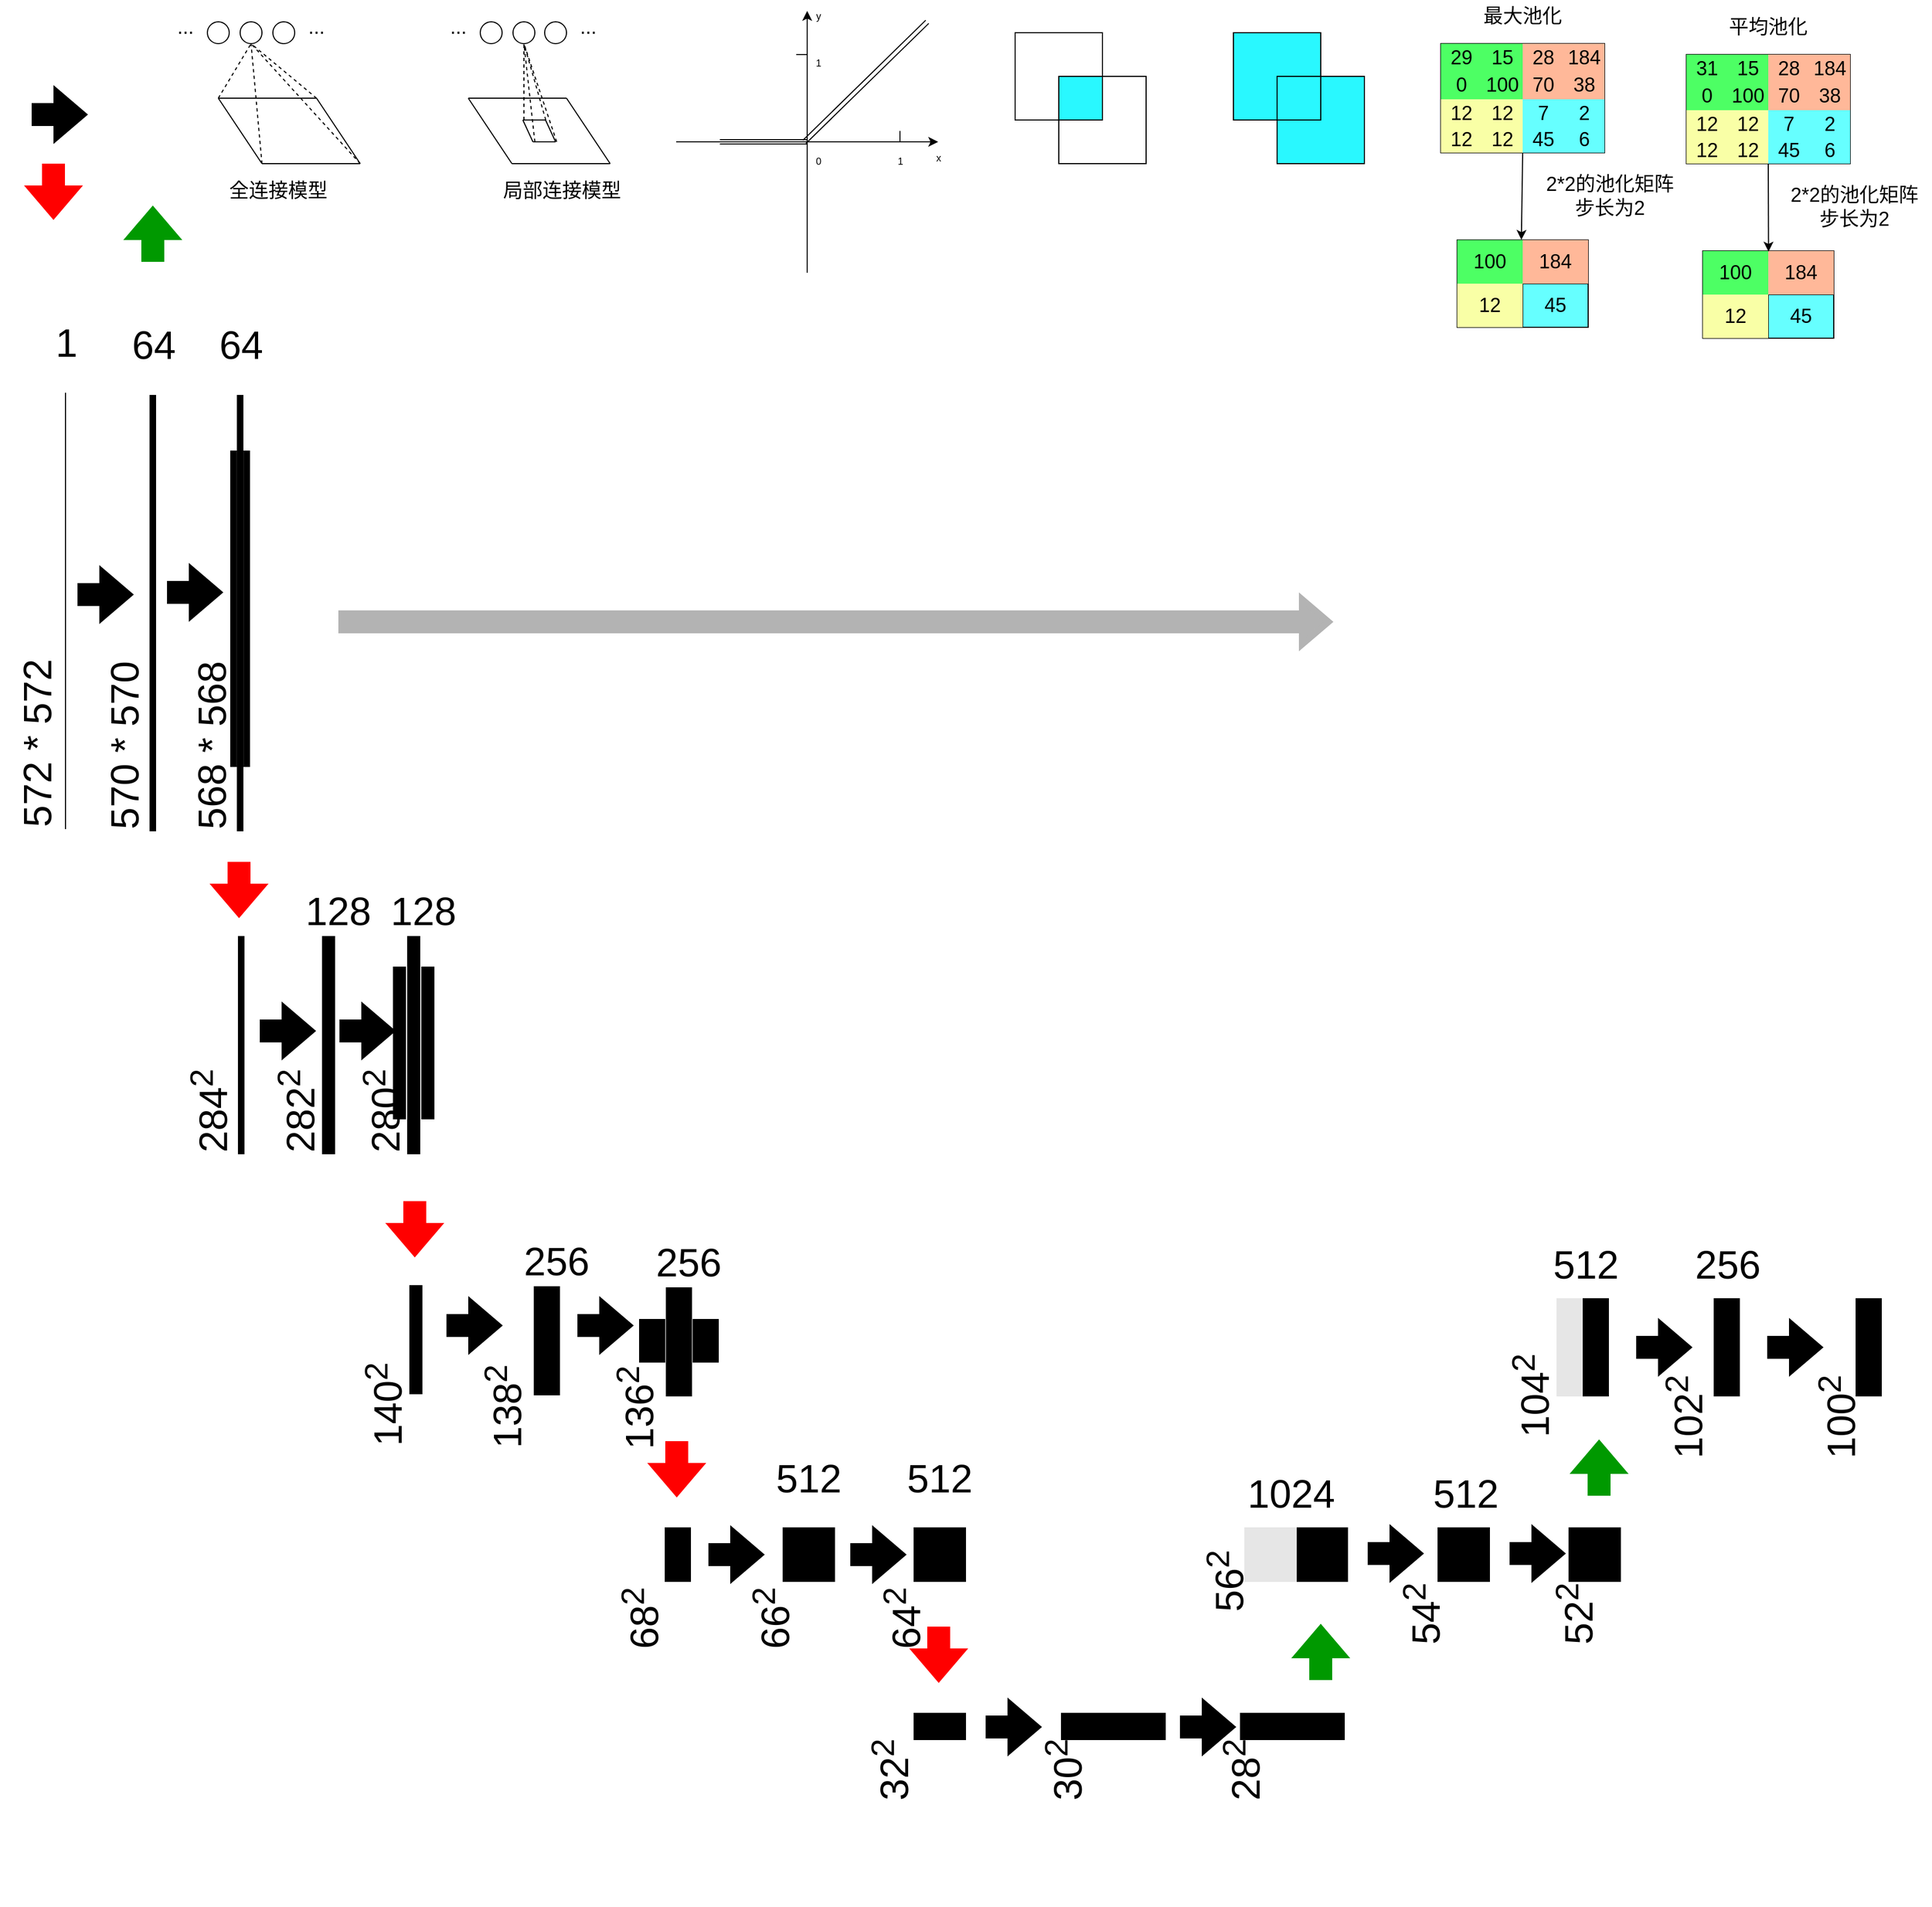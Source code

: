 <mxfile version="18.0.1" type="github">
  <diagram id="4UekxCFJb7rVKic5ynia" name="Page-1">
    <mxGraphModel dx="2629" dy="3249" grid="1" gridSize="10" guides="1" tooltips="1" connect="1" arrows="1" fold="1" page="1" pageScale="1" pageWidth="1200" pageHeight="1600" math="0" shadow="0">
      <root>
        <mxCell id="0" />
        <mxCell id="1" parent="0" />
        <mxCell id="hbkXXQBcBGL9sfutrZGQ-120" style="rounded=0;orthogonalLoop=1;jettySize=auto;html=1;exitX=0.5;exitY=1;exitDx=0;exitDy=0;entryX=0.49;entryY=-0.005;entryDx=0;entryDy=0;entryPerimeter=0;fontSize=18;" parent="1" source="hbkXXQBcBGL9sfutrZGQ-54" target="hbkXXQBcBGL9sfutrZGQ-97" edge="1">
          <mxGeometry relative="1" as="geometry" />
        </mxCell>
        <mxCell id="hbkXXQBcBGL9sfutrZGQ-54" value="" style="shape=table;html=1;whiteSpace=wrap;startSize=0;container=1;collapsible=0;childLayout=tableLayout;fontSize=18;fillColor=#FFFFFF;" parent="1" vertex="1">
          <mxGeometry x="860" y="-220" width="150" height="100" as="geometry" />
        </mxCell>
        <mxCell id="hbkXXQBcBGL9sfutrZGQ-55" value="" style="shape=tableRow;horizontal=0;startSize=0;swimlaneHead=0;swimlaneBody=0;top=0;left=0;bottom=0;right=0;collapsible=0;dropTarget=0;fillColor=none;points=[[0,0.5],[1,0.5]];portConstraint=eastwest;fontSize=18;" parent="hbkXXQBcBGL9sfutrZGQ-54" vertex="1">
          <mxGeometry width="150" height="25" as="geometry" />
        </mxCell>
        <mxCell id="hbkXXQBcBGL9sfutrZGQ-67" value="29" style="shape=partialRectangle;html=1;whiteSpace=wrap;connectable=0;fillColor=#4DFF64;top=0;left=0;bottom=0;right=0;overflow=hidden;fontSize=18;" parent="hbkXXQBcBGL9sfutrZGQ-55" vertex="1">
          <mxGeometry width="38" height="25" as="geometry">
            <mxRectangle width="38" height="25" as="alternateBounds" />
          </mxGeometry>
        </mxCell>
        <mxCell id="hbkXXQBcBGL9sfutrZGQ-56" value="15" style="shape=partialRectangle;html=1;whiteSpace=wrap;connectable=0;fillColor=#4DFF64;top=0;left=0;bottom=0;right=0;overflow=hidden;fontSize=18;" parent="hbkXXQBcBGL9sfutrZGQ-55" vertex="1">
          <mxGeometry x="38" width="37" height="25" as="geometry">
            <mxRectangle width="37" height="25" as="alternateBounds" />
          </mxGeometry>
        </mxCell>
        <mxCell id="hbkXXQBcBGL9sfutrZGQ-57" value="28" style="shape=partialRectangle;html=1;whiteSpace=wrap;connectable=0;fillColor=#FFB899;top=0;left=0;bottom=0;right=0;overflow=hidden;fontSize=18;" parent="hbkXXQBcBGL9sfutrZGQ-55" vertex="1">
          <mxGeometry x="75" width="38" height="25" as="geometry">
            <mxRectangle width="38" height="25" as="alternateBounds" />
          </mxGeometry>
        </mxCell>
        <mxCell id="hbkXXQBcBGL9sfutrZGQ-58" value="184" style="shape=partialRectangle;html=1;whiteSpace=wrap;connectable=0;fillColor=#FFB899;top=0;left=0;bottom=0;right=0;overflow=hidden;fontSize=18;" parent="hbkXXQBcBGL9sfutrZGQ-55" vertex="1">
          <mxGeometry x="113" width="37" height="25" as="geometry">
            <mxRectangle width="37" height="25" as="alternateBounds" />
          </mxGeometry>
        </mxCell>
        <mxCell id="hbkXXQBcBGL9sfutrZGQ-59" value="" style="shape=tableRow;horizontal=0;startSize=0;swimlaneHead=0;swimlaneBody=0;top=0;left=0;bottom=0;right=0;collapsible=0;dropTarget=0;fillColor=none;points=[[0,0.5],[1,0.5]];portConstraint=eastwest;fontSize=18;" parent="hbkXXQBcBGL9sfutrZGQ-54" vertex="1">
          <mxGeometry y="25" width="150" height="26" as="geometry" />
        </mxCell>
        <mxCell id="hbkXXQBcBGL9sfutrZGQ-68" value="0" style="shape=partialRectangle;html=1;whiteSpace=wrap;connectable=0;fillColor=#4DFF64;top=0;left=0;bottom=0;right=0;overflow=hidden;fontSize=18;" parent="hbkXXQBcBGL9sfutrZGQ-59" vertex="1">
          <mxGeometry width="38" height="26" as="geometry">
            <mxRectangle width="38" height="26" as="alternateBounds" />
          </mxGeometry>
        </mxCell>
        <mxCell id="hbkXXQBcBGL9sfutrZGQ-60" value="100" style="shape=partialRectangle;html=1;whiteSpace=wrap;connectable=0;fillColor=#4DFF64;top=0;left=0;bottom=0;right=0;overflow=hidden;fontSize=18;" parent="hbkXXQBcBGL9sfutrZGQ-59" vertex="1">
          <mxGeometry x="38" width="37" height="26" as="geometry">
            <mxRectangle width="37" height="26" as="alternateBounds" />
          </mxGeometry>
        </mxCell>
        <mxCell id="hbkXXQBcBGL9sfutrZGQ-61" value="70" style="shape=partialRectangle;html=1;whiteSpace=wrap;connectable=0;fillColor=#FFB899;top=0;left=0;bottom=0;right=0;overflow=hidden;fontSize=18;" parent="hbkXXQBcBGL9sfutrZGQ-59" vertex="1">
          <mxGeometry x="75" width="38" height="26" as="geometry">
            <mxRectangle width="38" height="26" as="alternateBounds" />
          </mxGeometry>
        </mxCell>
        <mxCell id="hbkXXQBcBGL9sfutrZGQ-62" value="38" style="shape=partialRectangle;html=1;whiteSpace=wrap;connectable=0;fillColor=#FFB899;top=0;left=0;bottom=0;right=0;overflow=hidden;fontSize=18;" parent="hbkXXQBcBGL9sfutrZGQ-59" vertex="1">
          <mxGeometry x="113" width="37" height="26" as="geometry">
            <mxRectangle width="37" height="26" as="alternateBounds" />
          </mxGeometry>
        </mxCell>
        <mxCell id="hbkXXQBcBGL9sfutrZGQ-63" value="" style="shape=tableRow;horizontal=0;startSize=0;swimlaneHead=0;swimlaneBody=0;top=0;left=0;bottom=0;right=0;collapsible=0;dropTarget=0;fillColor=none;points=[[0,0.5],[1,0.5]];portConstraint=eastwest;fontSize=18;" parent="hbkXXQBcBGL9sfutrZGQ-54" vertex="1">
          <mxGeometry y="51" width="150" height="24" as="geometry" />
        </mxCell>
        <mxCell id="hbkXXQBcBGL9sfutrZGQ-69" value="12" style="shape=partialRectangle;html=1;whiteSpace=wrap;connectable=0;fillColor=#F9FFA6;top=0;left=0;bottom=0;right=0;overflow=hidden;fontSize=18;" parent="hbkXXQBcBGL9sfutrZGQ-63" vertex="1">
          <mxGeometry width="38" height="24" as="geometry">
            <mxRectangle width="38" height="24" as="alternateBounds" />
          </mxGeometry>
        </mxCell>
        <mxCell id="hbkXXQBcBGL9sfutrZGQ-64" value="12" style="shape=partialRectangle;html=1;whiteSpace=wrap;connectable=0;fillColor=#F9FFA6;top=0;left=0;bottom=0;right=0;overflow=hidden;fontSize=18;" parent="hbkXXQBcBGL9sfutrZGQ-63" vertex="1">
          <mxGeometry x="38" width="37" height="24" as="geometry">
            <mxRectangle width="37" height="24" as="alternateBounds" />
          </mxGeometry>
        </mxCell>
        <mxCell id="hbkXXQBcBGL9sfutrZGQ-65" value="7" style="shape=partialRectangle;html=1;whiteSpace=wrap;connectable=0;fillColor=#66FFFF;top=0;left=0;bottom=0;right=0;overflow=hidden;fontSize=18;" parent="hbkXXQBcBGL9sfutrZGQ-63" vertex="1">
          <mxGeometry x="75" width="38" height="24" as="geometry">
            <mxRectangle width="38" height="24" as="alternateBounds" />
          </mxGeometry>
        </mxCell>
        <mxCell id="hbkXXQBcBGL9sfutrZGQ-66" value="2" style="shape=partialRectangle;html=1;whiteSpace=wrap;connectable=0;fillColor=#66FFFF;top=0;left=0;bottom=0;right=0;overflow=hidden;pointerEvents=1;fontSize=18;" parent="hbkXXQBcBGL9sfutrZGQ-63" vertex="1">
          <mxGeometry x="113" width="37" height="24" as="geometry">
            <mxRectangle width="37" height="24" as="alternateBounds" />
          </mxGeometry>
        </mxCell>
        <mxCell id="hbkXXQBcBGL9sfutrZGQ-70" style="shape=tableRow;horizontal=0;startSize=0;swimlaneHead=0;swimlaneBody=0;top=0;left=0;bottom=0;right=0;collapsible=0;dropTarget=0;fillColor=none;points=[[0,0.5],[1,0.5]];portConstraint=eastwest;fontSize=18;" parent="hbkXXQBcBGL9sfutrZGQ-54" vertex="1">
          <mxGeometry y="75" width="150" height="25" as="geometry" />
        </mxCell>
        <mxCell id="hbkXXQBcBGL9sfutrZGQ-71" value="12" style="shape=partialRectangle;html=1;whiteSpace=wrap;connectable=0;fillColor=#F9FFA6;top=0;left=0;bottom=0;right=0;overflow=hidden;fontSize=18;" parent="hbkXXQBcBGL9sfutrZGQ-70" vertex="1">
          <mxGeometry width="38" height="25" as="geometry">
            <mxRectangle width="38" height="25" as="alternateBounds" />
          </mxGeometry>
        </mxCell>
        <mxCell id="hbkXXQBcBGL9sfutrZGQ-72" value="12" style="shape=partialRectangle;html=1;whiteSpace=wrap;connectable=0;fillColor=#F9FFA6;top=0;left=0;bottom=0;right=0;overflow=hidden;fontSize=18;" parent="hbkXXQBcBGL9sfutrZGQ-70" vertex="1">
          <mxGeometry x="38" width="37" height="25" as="geometry">
            <mxRectangle width="37" height="25" as="alternateBounds" />
          </mxGeometry>
        </mxCell>
        <mxCell id="hbkXXQBcBGL9sfutrZGQ-73" value="45" style="shape=partialRectangle;html=1;whiteSpace=wrap;connectable=0;fillColor=#66FFFF;top=0;left=0;bottom=0;right=0;overflow=hidden;fontSize=18;" parent="hbkXXQBcBGL9sfutrZGQ-70" vertex="1">
          <mxGeometry x="75" width="38" height="25" as="geometry">
            <mxRectangle width="38" height="25" as="alternateBounds" />
          </mxGeometry>
        </mxCell>
        <mxCell id="hbkXXQBcBGL9sfutrZGQ-74" value="6" style="shape=partialRectangle;html=1;whiteSpace=wrap;connectable=0;fillColor=#66FFFF;top=0;left=0;bottom=0;right=0;overflow=hidden;pointerEvents=1;fontSize=18;" parent="hbkXXQBcBGL9sfutrZGQ-70" vertex="1">
          <mxGeometry x="113" width="37" height="25" as="geometry">
            <mxRectangle width="37" height="25" as="alternateBounds" />
          </mxGeometry>
        </mxCell>
        <mxCell id="hbkXXQBcBGL9sfutrZGQ-75" value="" style="shape=table;html=1;whiteSpace=wrap;startSize=0;container=1;collapsible=0;childLayout=tableLayout;fontSize=18;fillColor=#FFFFFF;" parent="1" vertex="1">
          <mxGeometry x="1085" y="-210" width="150" height="100" as="geometry" />
        </mxCell>
        <mxCell id="hbkXXQBcBGL9sfutrZGQ-76" value="" style="shape=tableRow;horizontal=0;startSize=0;swimlaneHead=0;swimlaneBody=0;top=0;left=0;bottom=0;right=0;collapsible=0;dropTarget=0;fillColor=none;points=[[0,0.5],[1,0.5]];portConstraint=eastwest;fontSize=18;" parent="hbkXXQBcBGL9sfutrZGQ-75" vertex="1">
          <mxGeometry width="150" height="25" as="geometry" />
        </mxCell>
        <mxCell id="hbkXXQBcBGL9sfutrZGQ-77" value="31" style="shape=partialRectangle;html=1;whiteSpace=wrap;connectable=0;fillColor=#4DFF64;top=0;left=0;bottom=0;right=0;overflow=hidden;fontSize=18;" parent="hbkXXQBcBGL9sfutrZGQ-76" vertex="1">
          <mxGeometry width="38" height="25" as="geometry">
            <mxRectangle width="38" height="25" as="alternateBounds" />
          </mxGeometry>
        </mxCell>
        <mxCell id="hbkXXQBcBGL9sfutrZGQ-78" value="15" style="shape=partialRectangle;html=1;whiteSpace=wrap;connectable=0;fillColor=#4DFF64;top=0;left=0;bottom=0;right=0;overflow=hidden;fontSize=18;" parent="hbkXXQBcBGL9sfutrZGQ-76" vertex="1">
          <mxGeometry x="38" width="37" height="25" as="geometry">
            <mxRectangle width="37" height="25" as="alternateBounds" />
          </mxGeometry>
        </mxCell>
        <mxCell id="hbkXXQBcBGL9sfutrZGQ-79" value="28" style="shape=partialRectangle;html=1;whiteSpace=wrap;connectable=0;fillColor=#FFB899;top=0;left=0;bottom=0;right=0;overflow=hidden;fontSize=18;" parent="hbkXXQBcBGL9sfutrZGQ-76" vertex="1">
          <mxGeometry x="75" width="38" height="25" as="geometry">
            <mxRectangle width="38" height="25" as="alternateBounds" />
          </mxGeometry>
        </mxCell>
        <mxCell id="hbkXXQBcBGL9sfutrZGQ-80" value="184" style="shape=partialRectangle;html=1;whiteSpace=wrap;connectable=0;fillColor=#FFB899;top=0;left=0;bottom=0;right=0;overflow=hidden;fontSize=18;" parent="hbkXXQBcBGL9sfutrZGQ-76" vertex="1">
          <mxGeometry x="113" width="37" height="25" as="geometry">
            <mxRectangle width="37" height="25" as="alternateBounds" />
          </mxGeometry>
        </mxCell>
        <mxCell id="hbkXXQBcBGL9sfutrZGQ-81" value="" style="shape=tableRow;horizontal=0;startSize=0;swimlaneHead=0;swimlaneBody=0;top=0;left=0;bottom=0;right=0;collapsible=0;dropTarget=0;fillColor=none;points=[[0,0.5],[1,0.5]];portConstraint=eastwest;fontSize=18;" parent="hbkXXQBcBGL9sfutrZGQ-75" vertex="1">
          <mxGeometry y="25" width="150" height="26" as="geometry" />
        </mxCell>
        <mxCell id="hbkXXQBcBGL9sfutrZGQ-82" value="0" style="shape=partialRectangle;html=1;whiteSpace=wrap;connectable=0;fillColor=#4DFF64;top=0;left=0;bottom=0;right=0;overflow=hidden;fontSize=18;" parent="hbkXXQBcBGL9sfutrZGQ-81" vertex="1">
          <mxGeometry width="38" height="26" as="geometry">
            <mxRectangle width="38" height="26" as="alternateBounds" />
          </mxGeometry>
        </mxCell>
        <mxCell id="hbkXXQBcBGL9sfutrZGQ-83" value="100" style="shape=partialRectangle;html=1;whiteSpace=wrap;connectable=0;fillColor=#4DFF64;top=0;left=0;bottom=0;right=0;overflow=hidden;fontSize=18;" parent="hbkXXQBcBGL9sfutrZGQ-81" vertex="1">
          <mxGeometry x="38" width="37" height="26" as="geometry">
            <mxRectangle width="37" height="26" as="alternateBounds" />
          </mxGeometry>
        </mxCell>
        <mxCell id="hbkXXQBcBGL9sfutrZGQ-84" value="70" style="shape=partialRectangle;html=1;whiteSpace=wrap;connectable=0;fillColor=#FFB899;top=0;left=0;bottom=0;right=0;overflow=hidden;fontSize=18;" parent="hbkXXQBcBGL9sfutrZGQ-81" vertex="1">
          <mxGeometry x="75" width="38" height="26" as="geometry">
            <mxRectangle width="38" height="26" as="alternateBounds" />
          </mxGeometry>
        </mxCell>
        <mxCell id="hbkXXQBcBGL9sfutrZGQ-85" value="38" style="shape=partialRectangle;html=1;whiteSpace=wrap;connectable=0;fillColor=#FFB899;top=0;left=0;bottom=0;right=0;overflow=hidden;fontSize=18;" parent="hbkXXQBcBGL9sfutrZGQ-81" vertex="1">
          <mxGeometry x="113" width="37" height="26" as="geometry">
            <mxRectangle width="37" height="26" as="alternateBounds" />
          </mxGeometry>
        </mxCell>
        <mxCell id="hbkXXQBcBGL9sfutrZGQ-86" value="" style="shape=tableRow;horizontal=0;startSize=0;swimlaneHead=0;swimlaneBody=0;top=0;left=0;bottom=0;right=0;collapsible=0;dropTarget=0;fillColor=none;points=[[0,0.5],[1,0.5]];portConstraint=eastwest;fontSize=18;" parent="hbkXXQBcBGL9sfutrZGQ-75" vertex="1">
          <mxGeometry y="51" width="150" height="24" as="geometry" />
        </mxCell>
        <mxCell id="hbkXXQBcBGL9sfutrZGQ-87" value="12" style="shape=partialRectangle;html=1;whiteSpace=wrap;connectable=0;fillColor=#F9FFA6;top=0;left=0;bottom=0;right=0;overflow=hidden;fontSize=18;" parent="hbkXXQBcBGL9sfutrZGQ-86" vertex="1">
          <mxGeometry width="38" height="24" as="geometry">
            <mxRectangle width="38" height="24" as="alternateBounds" />
          </mxGeometry>
        </mxCell>
        <mxCell id="hbkXXQBcBGL9sfutrZGQ-88" value="12" style="shape=partialRectangle;html=1;whiteSpace=wrap;connectable=0;fillColor=#F9FFA6;top=0;left=0;bottom=0;right=0;overflow=hidden;fontSize=18;" parent="hbkXXQBcBGL9sfutrZGQ-86" vertex="1">
          <mxGeometry x="38" width="37" height="24" as="geometry">
            <mxRectangle width="37" height="24" as="alternateBounds" />
          </mxGeometry>
        </mxCell>
        <mxCell id="hbkXXQBcBGL9sfutrZGQ-89" value="7" style="shape=partialRectangle;html=1;whiteSpace=wrap;connectable=0;fillColor=#66FFFF;top=0;left=0;bottom=0;right=0;overflow=hidden;fontSize=18;" parent="hbkXXQBcBGL9sfutrZGQ-86" vertex="1">
          <mxGeometry x="75" width="38" height="24" as="geometry">
            <mxRectangle width="38" height="24" as="alternateBounds" />
          </mxGeometry>
        </mxCell>
        <mxCell id="hbkXXQBcBGL9sfutrZGQ-90" value="2" style="shape=partialRectangle;html=1;whiteSpace=wrap;connectable=0;fillColor=#66FFFF;top=0;left=0;bottom=0;right=0;overflow=hidden;pointerEvents=1;fontSize=18;" parent="hbkXXQBcBGL9sfutrZGQ-86" vertex="1">
          <mxGeometry x="113" width="37" height="24" as="geometry">
            <mxRectangle width="37" height="24" as="alternateBounds" />
          </mxGeometry>
        </mxCell>
        <mxCell id="hbkXXQBcBGL9sfutrZGQ-91" style="shape=tableRow;horizontal=0;startSize=0;swimlaneHead=0;swimlaneBody=0;top=0;left=0;bottom=0;right=0;collapsible=0;dropTarget=0;fillColor=none;points=[[0,0.5],[1,0.5]];portConstraint=eastwest;fontSize=18;" parent="hbkXXQBcBGL9sfutrZGQ-75" vertex="1">
          <mxGeometry y="75" width="150" height="25" as="geometry" />
        </mxCell>
        <mxCell id="hbkXXQBcBGL9sfutrZGQ-92" value="12" style="shape=partialRectangle;html=1;whiteSpace=wrap;connectable=0;fillColor=#F9FFA6;top=0;left=0;bottom=0;right=0;overflow=hidden;fontSize=18;" parent="hbkXXQBcBGL9sfutrZGQ-91" vertex="1">
          <mxGeometry width="38" height="25" as="geometry">
            <mxRectangle width="38" height="25" as="alternateBounds" />
          </mxGeometry>
        </mxCell>
        <mxCell id="hbkXXQBcBGL9sfutrZGQ-93" value="12" style="shape=partialRectangle;html=1;whiteSpace=wrap;connectable=0;fillColor=#F9FFA6;top=0;left=0;bottom=0;right=0;overflow=hidden;fontSize=18;" parent="hbkXXQBcBGL9sfutrZGQ-91" vertex="1">
          <mxGeometry x="38" width="37" height="25" as="geometry">
            <mxRectangle width="37" height="25" as="alternateBounds" />
          </mxGeometry>
        </mxCell>
        <mxCell id="hbkXXQBcBGL9sfutrZGQ-94" value="45" style="shape=partialRectangle;html=1;whiteSpace=wrap;connectable=0;fillColor=#66FFFF;top=0;left=0;bottom=0;right=0;overflow=hidden;fontSize=18;" parent="hbkXXQBcBGL9sfutrZGQ-91" vertex="1">
          <mxGeometry x="75" width="38" height="25" as="geometry">
            <mxRectangle width="38" height="25" as="alternateBounds" />
          </mxGeometry>
        </mxCell>
        <mxCell id="hbkXXQBcBGL9sfutrZGQ-95" value="6" style="shape=partialRectangle;html=1;whiteSpace=wrap;connectable=0;fillColor=#66FFFF;top=0;left=0;bottom=0;right=0;overflow=hidden;pointerEvents=1;fontSize=18;" parent="hbkXXQBcBGL9sfutrZGQ-91" vertex="1">
          <mxGeometry x="113" width="37" height="25" as="geometry">
            <mxRectangle width="37" height="25" as="alternateBounds" />
          </mxGeometry>
        </mxCell>
        <mxCell id="hbkXXQBcBGL9sfutrZGQ-96" value="" style="shape=table;html=1;whiteSpace=wrap;startSize=0;container=1;collapsible=0;childLayout=tableLayout;fontSize=18;fillColor=#66FFFF;" parent="1" vertex="1">
          <mxGeometry x="875" y="-40" width="120" height="80" as="geometry" />
        </mxCell>
        <mxCell id="hbkXXQBcBGL9sfutrZGQ-97" value="" style="shape=tableRow;horizontal=0;startSize=0;swimlaneHead=0;swimlaneBody=0;top=0;left=0;bottom=0;right=0;collapsible=0;dropTarget=0;fillColor=none;points=[[0,0.5],[1,0.5]];portConstraint=eastwest;fontSize=18;" parent="hbkXXQBcBGL9sfutrZGQ-96" vertex="1">
          <mxGeometry width="120" height="40" as="geometry" />
        </mxCell>
        <mxCell id="hbkXXQBcBGL9sfutrZGQ-98" value="100" style="shape=partialRectangle;html=1;whiteSpace=wrap;connectable=0;fillColor=#4DFF64;top=0;left=0;bottom=0;right=0;overflow=hidden;fontSize=18;" parent="hbkXXQBcBGL9sfutrZGQ-97" vertex="1">
          <mxGeometry width="60" height="40" as="geometry">
            <mxRectangle width="60" height="40" as="alternateBounds" />
          </mxGeometry>
        </mxCell>
        <mxCell id="hbkXXQBcBGL9sfutrZGQ-99" value="184" style="shape=partialRectangle;html=1;whiteSpace=wrap;connectable=0;fillColor=#FFB899;top=0;left=0;bottom=0;right=0;overflow=hidden;fontSize=18;" parent="hbkXXQBcBGL9sfutrZGQ-97" vertex="1">
          <mxGeometry x="60" width="60" height="40" as="geometry">
            <mxRectangle width="60" height="40" as="alternateBounds" />
          </mxGeometry>
        </mxCell>
        <mxCell id="hbkXXQBcBGL9sfutrZGQ-101" value="" style="shape=tableRow;horizontal=0;startSize=0;swimlaneHead=0;swimlaneBody=0;top=0;left=0;bottom=0;right=0;collapsible=0;dropTarget=0;fillColor=none;points=[[0,0.5],[1,0.5]];portConstraint=eastwest;fontSize=18;" parent="hbkXXQBcBGL9sfutrZGQ-96" vertex="1">
          <mxGeometry y="40" width="120" height="40" as="geometry" />
        </mxCell>
        <mxCell id="hbkXXQBcBGL9sfutrZGQ-102" value="12" style="shape=partialRectangle;html=1;whiteSpace=wrap;connectable=0;fillColor=#F9FFA6;top=0;left=0;bottom=0;right=0;overflow=hidden;fontSize=18;" parent="hbkXXQBcBGL9sfutrZGQ-101" vertex="1">
          <mxGeometry width="60" height="40" as="geometry">
            <mxRectangle width="60" height="40" as="alternateBounds" />
          </mxGeometry>
        </mxCell>
        <mxCell id="hbkXXQBcBGL9sfutrZGQ-103" value="45" style="shape=partialRectangle;html=1;whiteSpace=wrap;connectable=0;fillColor=none;top=0;left=0;bottom=0;right=0;overflow=hidden;fontSize=18;" parent="hbkXXQBcBGL9sfutrZGQ-101" vertex="1">
          <mxGeometry x="60" width="60" height="40" as="geometry">
            <mxRectangle width="60" height="40" as="alternateBounds" />
          </mxGeometry>
        </mxCell>
        <mxCell id="hbkXXQBcBGL9sfutrZGQ-109" value="" style="shape=table;html=1;whiteSpace=wrap;startSize=0;container=1;collapsible=0;childLayout=tableLayout;fontSize=18;fillColor=#66FFFF;" parent="1" vertex="1">
          <mxGeometry x="1100" y="-30" width="120" height="80" as="geometry" />
        </mxCell>
        <mxCell id="hbkXXQBcBGL9sfutrZGQ-110" value="" style="shape=tableRow;horizontal=0;startSize=0;swimlaneHead=0;swimlaneBody=0;top=0;left=0;bottom=0;right=0;collapsible=0;dropTarget=0;fillColor=none;points=[[0,0.5],[1,0.5]];portConstraint=eastwest;fontSize=18;" parent="hbkXXQBcBGL9sfutrZGQ-109" vertex="1">
          <mxGeometry width="120" height="40" as="geometry" />
        </mxCell>
        <mxCell id="hbkXXQBcBGL9sfutrZGQ-111" value="100" style="shape=partialRectangle;html=1;whiteSpace=wrap;connectable=0;fillColor=#4DFF64;top=0;left=0;bottom=0;right=0;overflow=hidden;fontSize=18;" parent="hbkXXQBcBGL9sfutrZGQ-110" vertex="1">
          <mxGeometry width="60" height="40" as="geometry">
            <mxRectangle width="60" height="40" as="alternateBounds" />
          </mxGeometry>
        </mxCell>
        <mxCell id="hbkXXQBcBGL9sfutrZGQ-112" value="184" style="shape=partialRectangle;html=1;whiteSpace=wrap;connectable=0;fillColor=#FFB899;top=0;left=0;bottom=0;right=0;overflow=hidden;fontSize=18;" parent="hbkXXQBcBGL9sfutrZGQ-110" vertex="1">
          <mxGeometry x="60" width="60" height="40" as="geometry">
            <mxRectangle width="60" height="40" as="alternateBounds" />
          </mxGeometry>
        </mxCell>
        <mxCell id="hbkXXQBcBGL9sfutrZGQ-113" value="" style="shape=tableRow;horizontal=0;startSize=0;swimlaneHead=0;swimlaneBody=0;top=0;left=0;bottom=0;right=0;collapsible=0;dropTarget=0;fillColor=none;points=[[0,0.5],[1,0.5]];portConstraint=eastwest;fontSize=18;" parent="hbkXXQBcBGL9sfutrZGQ-109" vertex="1">
          <mxGeometry y="40" width="120" height="40" as="geometry" />
        </mxCell>
        <mxCell id="hbkXXQBcBGL9sfutrZGQ-114" value="12" style="shape=partialRectangle;html=1;whiteSpace=wrap;connectable=0;fillColor=#F9FFA6;top=0;left=0;bottom=0;right=0;overflow=hidden;fontSize=18;" parent="hbkXXQBcBGL9sfutrZGQ-113" vertex="1">
          <mxGeometry width="60" height="40" as="geometry">
            <mxRectangle width="60" height="40" as="alternateBounds" />
          </mxGeometry>
        </mxCell>
        <mxCell id="hbkXXQBcBGL9sfutrZGQ-115" value="45" style="shape=partialRectangle;html=1;whiteSpace=wrap;connectable=0;fillColor=none;top=0;left=0;bottom=0;right=0;overflow=hidden;fontSize=18;" parent="hbkXXQBcBGL9sfutrZGQ-113" vertex="1">
          <mxGeometry x="60" width="60" height="40" as="geometry">
            <mxRectangle width="60" height="40" as="alternateBounds" />
          </mxGeometry>
        </mxCell>
        <mxCell id="hbkXXQBcBGL9sfutrZGQ-116" value="最大池化" style="text;html=1;strokeColor=none;fillColor=none;align=center;verticalAlign=middle;whiteSpace=wrap;rounded=0;fontSize=18;" parent="1" vertex="1">
          <mxGeometry x="895" y="-260" width="80" height="30" as="geometry" />
        </mxCell>
        <mxCell id="hbkXXQBcBGL9sfutrZGQ-118" value="平均池化" style="text;html=1;strokeColor=none;fillColor=none;align=center;verticalAlign=middle;whiteSpace=wrap;rounded=0;fontSize=18;" parent="1" vertex="1">
          <mxGeometry x="1121" y="-250" width="78" height="30" as="geometry" />
        </mxCell>
        <mxCell id="hbkXXQBcBGL9sfutrZGQ-119" value="" style="endArrow=classic;html=1;rounded=0;fontSize=18;exitX=0.5;exitY=1;exitDx=0;exitDy=0;entryX=0.502;entryY=0.015;entryDx=0;entryDy=0;entryPerimeter=0;" parent="1" source="hbkXXQBcBGL9sfutrZGQ-75" target="hbkXXQBcBGL9sfutrZGQ-110" edge="1">
          <mxGeometry width="50" height="50" relative="1" as="geometry">
            <mxPoint x="1169" y="-70" as="sourcePoint" />
            <mxPoint x="1219" y="-120" as="targetPoint" />
          </mxGeometry>
        </mxCell>
        <mxCell id="hbkXXQBcBGL9sfutrZGQ-121" value="2*2的池化矩阵&lt;br&gt;步长为2" style="text;html=1;strokeColor=none;fillColor=none;align=center;verticalAlign=middle;whiteSpace=wrap;rounded=0;fontSize=18;" parent="1" vertex="1">
          <mxGeometry x="945" y="-90" width="140" height="20" as="geometry" />
        </mxCell>
        <mxCell id="hbkXXQBcBGL9sfutrZGQ-122" value="2*2的池化矩阵&lt;br&gt;步长为2" style="text;html=1;strokeColor=none;fillColor=none;align=center;verticalAlign=middle;whiteSpace=wrap;rounded=0;fontSize=18;" parent="1" vertex="1">
          <mxGeometry x="1169" y="-80" width="140" height="20" as="geometry" />
        </mxCell>
        <mxCell id="oHfluGNhnHXnn72W2u7n-2" value="" style="group" vertex="1" connectable="0" parent="1">
          <mxGeometry x="-320" y="-250" width="190" height="180" as="geometry" />
        </mxCell>
        <mxCell id="hbkXXQBcBGL9sfutrZGQ-4" value="" style="endArrow=none;html=1;rounded=0;" parent="oHfluGNhnHXnn72W2u7n-2" edge="1">
          <mxGeometry width="50" height="50" relative="1" as="geometry">
            <mxPoint x="60" y="80" as="sourcePoint" />
            <mxPoint x="150" y="80" as="targetPoint" />
          </mxGeometry>
        </mxCell>
        <mxCell id="hbkXXQBcBGL9sfutrZGQ-5" value="" style="endArrow=none;html=1;rounded=0;" parent="oHfluGNhnHXnn72W2u7n-2" edge="1">
          <mxGeometry width="50" height="50" relative="1" as="geometry">
            <mxPoint x="100" y="140" as="sourcePoint" />
            <mxPoint x="190" y="140" as="targetPoint" />
            <Array as="points">
              <mxPoint x="100" y="140" />
            </Array>
          </mxGeometry>
        </mxCell>
        <mxCell id="hbkXXQBcBGL9sfutrZGQ-6" value="" style="endArrow=none;html=1;rounded=0;" parent="oHfluGNhnHXnn72W2u7n-2" edge="1">
          <mxGeometry width="50" height="50" relative="1" as="geometry">
            <mxPoint x="60" y="80" as="sourcePoint" />
            <mxPoint x="100" y="140" as="targetPoint" />
          </mxGeometry>
        </mxCell>
        <mxCell id="hbkXXQBcBGL9sfutrZGQ-7" value="" style="endArrow=none;html=1;rounded=0;" parent="oHfluGNhnHXnn72W2u7n-2" edge="1">
          <mxGeometry width="50" height="50" relative="1" as="geometry">
            <mxPoint x="150" y="80" as="sourcePoint" />
            <mxPoint x="190" y="140" as="targetPoint" />
          </mxGeometry>
        </mxCell>
        <mxCell id="hbkXXQBcBGL9sfutrZGQ-24" value="&lt;font style=&quot;font-size: 18px;&quot;&gt;...&lt;/font&gt;" style="text;html=1;strokeColor=none;fillColor=none;align=center;verticalAlign=middle;whiteSpace=wrap;rounded=0;" parent="oHfluGNhnHXnn72W2u7n-2" vertex="1">
          <mxGeometry width="60" height="30" as="geometry" />
        </mxCell>
        <mxCell id="hbkXXQBcBGL9sfutrZGQ-25" value="&lt;font style=&quot;font-size: 18px;&quot;&gt;...&lt;/font&gt;" style="text;html=1;strokeColor=none;fillColor=none;align=center;verticalAlign=middle;whiteSpace=wrap;rounded=0;" parent="oHfluGNhnHXnn72W2u7n-2" vertex="1">
          <mxGeometry x="120" width="60" height="30" as="geometry" />
        </mxCell>
        <mxCell id="hbkXXQBcBGL9sfutrZGQ-28" value="" style="group" parent="oHfluGNhnHXnn72W2u7n-2" vertex="1" connectable="0">
          <mxGeometry x="50" y="10" width="80" height="20" as="geometry" />
        </mxCell>
        <mxCell id="hbkXXQBcBGL9sfutrZGQ-18" value="" style="ellipse;whiteSpace=wrap;html=1;aspect=fixed;" parent="hbkXXQBcBGL9sfutrZGQ-28" vertex="1">
          <mxGeometry x="30" width="20" height="20" as="geometry" />
        </mxCell>
        <mxCell id="hbkXXQBcBGL9sfutrZGQ-19" value="" style="ellipse;whiteSpace=wrap;html=1;aspect=fixed;" parent="hbkXXQBcBGL9sfutrZGQ-28" vertex="1">
          <mxGeometry x="60" width="20" height="20" as="geometry" />
        </mxCell>
        <mxCell id="hbkXXQBcBGL9sfutrZGQ-20" value="" style="ellipse;whiteSpace=wrap;html=1;aspect=fixed;" parent="hbkXXQBcBGL9sfutrZGQ-28" vertex="1">
          <mxGeometry width="20" height="20" as="geometry" />
        </mxCell>
        <mxCell id="hbkXXQBcBGL9sfutrZGQ-30" value="" style="endArrow=none;dashed=1;html=1;rounded=0;fontSize=18;entryX=0.5;entryY=1;entryDx=0;entryDy=0;" parent="oHfluGNhnHXnn72W2u7n-2" target="hbkXXQBcBGL9sfutrZGQ-18" edge="1">
          <mxGeometry width="50" height="50" relative="1" as="geometry">
            <mxPoint x="60" y="80" as="sourcePoint" />
            <mxPoint x="10" y="90" as="targetPoint" />
          </mxGeometry>
        </mxCell>
        <mxCell id="hbkXXQBcBGL9sfutrZGQ-31" value="" style="endArrow=none;dashed=1;html=1;rounded=0;fontSize=18;entryX=0.5;entryY=1;entryDx=0;entryDy=0;" parent="oHfluGNhnHXnn72W2u7n-2" target="hbkXXQBcBGL9sfutrZGQ-18" edge="1">
          <mxGeometry width="50" height="50" relative="1" as="geometry">
            <mxPoint x="150" y="80" as="sourcePoint" />
            <mxPoint x="100" y="40" as="targetPoint" />
          </mxGeometry>
        </mxCell>
        <mxCell id="hbkXXQBcBGL9sfutrZGQ-32" value="" style="endArrow=none;dashed=1;html=1;rounded=0;fontSize=18;" parent="oHfluGNhnHXnn72W2u7n-2" edge="1">
          <mxGeometry width="50" height="50" relative="1" as="geometry">
            <mxPoint x="100" y="140" as="sourcePoint" />
            <mxPoint x="90" y="30" as="targetPoint" />
          </mxGeometry>
        </mxCell>
        <mxCell id="hbkXXQBcBGL9sfutrZGQ-33" value="" style="endArrow=none;dashed=1;html=1;rounded=0;fontSize=18;entryX=0.5;entryY=1;entryDx=0;entryDy=0;" parent="oHfluGNhnHXnn72W2u7n-2" target="hbkXXQBcBGL9sfutrZGQ-18" edge="1">
          <mxGeometry width="50" height="50" relative="1" as="geometry">
            <mxPoint x="190" y="140" as="sourcePoint" />
            <mxPoint x="120" y="60" as="targetPoint" />
          </mxGeometry>
        </mxCell>
        <mxCell id="hbkXXQBcBGL9sfutrZGQ-38" value="全连接模型" style="text;html=1;strokeColor=none;fillColor=none;align=center;verticalAlign=middle;whiteSpace=wrap;rounded=0;fontSize=18;" parent="oHfluGNhnHXnn72W2u7n-2" vertex="1">
          <mxGeometry x="60" y="150" width="110" height="30" as="geometry" />
        </mxCell>
        <mxCell id="oHfluGNhnHXnn72W2u7n-4" value="" style="group" vertex="1" connectable="0" parent="1">
          <mxGeometry x="-70" y="-250" width="190" height="180" as="geometry" />
        </mxCell>
        <mxCell id="hbkXXQBcBGL9sfutrZGQ-9" value="" style="endArrow=none;html=1;rounded=0;" parent="oHfluGNhnHXnn72W2u7n-4" edge="1">
          <mxGeometry width="50" height="50" relative="1" as="geometry">
            <mxPoint x="39" y="80" as="sourcePoint" />
            <mxPoint x="129" y="80" as="targetPoint" />
          </mxGeometry>
        </mxCell>
        <mxCell id="hbkXXQBcBGL9sfutrZGQ-10" value="" style="endArrow=none;html=1;rounded=0;" parent="oHfluGNhnHXnn72W2u7n-4" edge="1">
          <mxGeometry width="50" height="50" relative="1" as="geometry">
            <mxPoint x="79" y="140" as="sourcePoint" />
            <mxPoint x="169" y="140" as="targetPoint" />
            <Array as="points">
              <mxPoint x="79" y="140" />
            </Array>
          </mxGeometry>
        </mxCell>
        <mxCell id="hbkXXQBcBGL9sfutrZGQ-11" value="" style="endArrow=none;html=1;rounded=0;" parent="oHfluGNhnHXnn72W2u7n-4" edge="1">
          <mxGeometry width="50" height="50" relative="1" as="geometry">
            <mxPoint x="39" y="80" as="sourcePoint" />
            <mxPoint x="79" y="140" as="targetPoint" />
          </mxGeometry>
        </mxCell>
        <mxCell id="hbkXXQBcBGL9sfutrZGQ-12" value="" style="endArrow=none;html=1;rounded=0;" parent="oHfluGNhnHXnn72W2u7n-4" edge="1">
          <mxGeometry width="50" height="50" relative="1" as="geometry">
            <mxPoint x="129" y="80" as="sourcePoint" />
            <mxPoint x="169" y="140" as="targetPoint" />
          </mxGeometry>
        </mxCell>
        <mxCell id="hbkXXQBcBGL9sfutrZGQ-17" value="" style="group" parent="oHfluGNhnHXnn72W2u7n-4" vertex="1" connectable="0">
          <mxGeometry x="89" y="100" width="30" height="20" as="geometry" />
        </mxCell>
        <mxCell id="hbkXXQBcBGL9sfutrZGQ-13" value="" style="endArrow=none;html=1;rounded=0;" parent="hbkXXQBcBGL9sfutrZGQ-17" edge="1">
          <mxGeometry width="50" height="50" relative="1" as="geometry">
            <mxPoint as="sourcePoint" />
            <mxPoint x="20.769" as="targetPoint" />
          </mxGeometry>
        </mxCell>
        <mxCell id="hbkXXQBcBGL9sfutrZGQ-14" value="" style="endArrow=none;html=1;rounded=0;" parent="hbkXXQBcBGL9sfutrZGQ-17" edge="1">
          <mxGeometry width="50" height="50" relative="1" as="geometry">
            <mxPoint x="9.231" y="20" as="sourcePoint" />
            <mxPoint x="30" y="20" as="targetPoint" />
            <Array as="points">
              <mxPoint x="9.231" y="20" />
            </Array>
          </mxGeometry>
        </mxCell>
        <mxCell id="hbkXXQBcBGL9sfutrZGQ-15" value="" style="endArrow=none;html=1;rounded=0;" parent="hbkXXQBcBGL9sfutrZGQ-17" edge="1">
          <mxGeometry width="50" height="50" relative="1" as="geometry">
            <mxPoint as="sourcePoint" />
            <mxPoint x="9.231" y="20" as="targetPoint" />
          </mxGeometry>
        </mxCell>
        <mxCell id="hbkXXQBcBGL9sfutrZGQ-16" value="" style="endArrow=none;html=1;rounded=0;" parent="hbkXXQBcBGL9sfutrZGQ-17" edge="1">
          <mxGeometry width="50" height="50" relative="1" as="geometry">
            <mxPoint x="20.769" as="sourcePoint" />
            <mxPoint x="30" y="20" as="targetPoint" />
          </mxGeometry>
        </mxCell>
        <mxCell id="hbkXXQBcBGL9sfutrZGQ-26" value="&lt;font style=&quot;font-size: 18px;&quot;&gt;...&lt;/font&gt;" style="text;html=1;strokeColor=none;fillColor=none;align=center;verticalAlign=middle;whiteSpace=wrap;rounded=0;" parent="oHfluGNhnHXnn72W2u7n-4" vertex="1">
          <mxGeometry width="60" height="30" as="geometry" />
        </mxCell>
        <mxCell id="hbkXXQBcBGL9sfutrZGQ-27" value="" style="group" parent="oHfluGNhnHXnn72W2u7n-4" vertex="1" connectable="0">
          <mxGeometry x="50" y="10" width="79" height="20" as="geometry" />
        </mxCell>
        <mxCell id="hbkXXQBcBGL9sfutrZGQ-21" value="" style="ellipse;whiteSpace=wrap;html=1;aspect=fixed;" parent="hbkXXQBcBGL9sfutrZGQ-27" vertex="1">
          <mxGeometry width="20" height="20" as="geometry" />
        </mxCell>
        <mxCell id="hbkXXQBcBGL9sfutrZGQ-22" value="" style="ellipse;whiteSpace=wrap;html=1;aspect=fixed;" parent="hbkXXQBcBGL9sfutrZGQ-27" vertex="1">
          <mxGeometry x="30" width="20" height="20" as="geometry" />
        </mxCell>
        <mxCell id="hbkXXQBcBGL9sfutrZGQ-23" value="" style="ellipse;whiteSpace=wrap;html=1;aspect=fixed;" parent="hbkXXQBcBGL9sfutrZGQ-27" vertex="1">
          <mxGeometry x="59" width="20" height="20" as="geometry" />
        </mxCell>
        <mxCell id="hbkXXQBcBGL9sfutrZGQ-29" value="&lt;font style=&quot;font-size: 18px;&quot;&gt;...&lt;/font&gt;" style="text;html=1;strokeColor=none;fillColor=none;align=center;verticalAlign=middle;whiteSpace=wrap;rounded=0;" parent="oHfluGNhnHXnn72W2u7n-4" vertex="1">
          <mxGeometry x="119" width="60" height="30" as="geometry" />
        </mxCell>
        <mxCell id="hbkXXQBcBGL9sfutrZGQ-34" value="" style="endArrow=none;dashed=1;html=1;rounded=0;fontSize=18;" parent="oHfluGNhnHXnn72W2u7n-4" edge="1">
          <mxGeometry width="50" height="50" relative="1" as="geometry">
            <mxPoint x="90" y="100" as="sourcePoint" />
            <mxPoint x="90" y="30" as="targetPoint" />
          </mxGeometry>
        </mxCell>
        <mxCell id="hbkXXQBcBGL9sfutrZGQ-35" value="" style="endArrow=none;dashed=1;html=1;rounded=0;fontSize=18;entryX=0.5;entryY=1;entryDx=0;entryDy=0;" parent="oHfluGNhnHXnn72W2u7n-4" target="hbkXXQBcBGL9sfutrZGQ-22" edge="1">
          <mxGeometry width="50" height="50" relative="1" as="geometry">
            <mxPoint x="110" y="100" as="sourcePoint" />
            <mxPoint x="-30" y="80" as="targetPoint" />
          </mxGeometry>
        </mxCell>
        <mxCell id="hbkXXQBcBGL9sfutrZGQ-36" value="" style="endArrow=none;dashed=1;html=1;rounded=0;fontSize=18;entryX=0.5;entryY=1;entryDx=0;entryDy=0;" parent="oHfluGNhnHXnn72W2u7n-4" target="hbkXXQBcBGL9sfutrZGQ-22" edge="1">
          <mxGeometry width="50" height="50" relative="1" as="geometry">
            <mxPoint x="100" y="120" as="sourcePoint" />
            <mxPoint x="-20" y="90" as="targetPoint" />
          </mxGeometry>
        </mxCell>
        <mxCell id="hbkXXQBcBGL9sfutrZGQ-37" value="" style="endArrow=none;dashed=1;html=1;rounded=0;fontSize=18;entryX=0.5;entryY=1;entryDx=0;entryDy=0;" parent="oHfluGNhnHXnn72W2u7n-4" target="hbkXXQBcBGL9sfutrZGQ-22" edge="1">
          <mxGeometry width="50" height="50" relative="1" as="geometry">
            <mxPoint x="120" y="120" as="sourcePoint" />
            <mxPoint x="-10" y="100" as="targetPoint" />
          </mxGeometry>
        </mxCell>
        <mxCell id="hbkXXQBcBGL9sfutrZGQ-39" value="局部连接模型" style="text;html=1;strokeColor=none;fillColor=none;align=center;verticalAlign=middle;whiteSpace=wrap;rounded=0;fontSize=18;" parent="oHfluGNhnHXnn72W2u7n-4" vertex="1">
          <mxGeometry x="60" y="150" width="130" height="30" as="geometry" />
        </mxCell>
        <mxCell id="oHfluGNhnHXnn72W2u7n-5" value="" style="group" vertex="1" connectable="0" parent="1">
          <mxGeometry x="159.5" y="-260" width="270" height="250" as="geometry" />
        </mxCell>
        <mxCell id="hbkXXQBcBGL9sfutrZGQ-124" value="" style="endArrow=classic;html=1;rounded=0;fontSize=18;" parent="oHfluGNhnHXnn72W2u7n-5" edge="1">
          <mxGeometry width="50" height="50" relative="1" as="geometry">
            <mxPoint y="130" as="sourcePoint" />
            <mxPoint x="240" y="130" as="targetPoint" />
          </mxGeometry>
        </mxCell>
        <mxCell id="hbkXXQBcBGL9sfutrZGQ-125" value="" style="endArrow=classic;html=1;rounded=0;fontSize=18;" parent="oHfluGNhnHXnn72W2u7n-5" edge="1">
          <mxGeometry width="50" height="50" relative="1" as="geometry">
            <mxPoint x="120" y="250" as="sourcePoint" />
            <mxPoint x="120" y="10" as="targetPoint" />
          </mxGeometry>
        </mxCell>
        <mxCell id="hbkXXQBcBGL9sfutrZGQ-126" value="&lt;font style=&quot;font-size: 9px;&quot;&gt;0&lt;/font&gt;" style="text;html=1;strokeColor=none;fillColor=none;align=center;verticalAlign=middle;whiteSpace=wrap;rounded=0;fontSize=18;" parent="oHfluGNhnHXnn72W2u7n-5" vertex="1">
          <mxGeometry x="105" y="130" width="50" height="30" as="geometry" />
        </mxCell>
        <mxCell id="hbkXXQBcBGL9sfutrZGQ-127" value="&lt;font style=&quot;font-size: 9px;&quot;&gt;1&lt;/font&gt;" style="text;html=1;strokeColor=none;fillColor=none;align=center;verticalAlign=middle;whiteSpace=wrap;rounded=0;fontSize=18;" parent="oHfluGNhnHXnn72W2u7n-5" vertex="1">
          <mxGeometry x="180" y="130" width="50" height="30" as="geometry" />
        </mxCell>
        <mxCell id="hbkXXQBcBGL9sfutrZGQ-128" value="&lt;font style=&quot;font-size: 9px;&quot;&gt;1&lt;/font&gt;" style="text;html=1;strokeColor=none;fillColor=none;align=center;verticalAlign=middle;whiteSpace=wrap;rounded=0;fontSize=18;" parent="oHfluGNhnHXnn72W2u7n-5" vertex="1">
          <mxGeometry x="105" y="40" width="50" height="30" as="geometry" />
        </mxCell>
        <mxCell id="hbkXXQBcBGL9sfutrZGQ-129" value="" style="endArrow=none;html=1;rounded=0;fontSize=9;" parent="oHfluGNhnHXnn72W2u7n-5" edge="1">
          <mxGeometry width="50" height="50" relative="1" as="geometry">
            <mxPoint x="110" y="50" as="sourcePoint" />
            <mxPoint x="120" y="50" as="targetPoint" />
          </mxGeometry>
        </mxCell>
        <mxCell id="hbkXXQBcBGL9sfutrZGQ-130" value="" style="endArrow=none;html=1;rounded=0;fontSize=9;entryX=0.5;entryY=0;entryDx=0;entryDy=0;" parent="oHfluGNhnHXnn72W2u7n-5" target="hbkXXQBcBGL9sfutrZGQ-127" edge="1">
          <mxGeometry width="50" height="50" relative="1" as="geometry">
            <mxPoint x="205" y="120" as="sourcePoint" />
            <mxPoint x="130" y="60" as="targetPoint" />
          </mxGeometry>
        </mxCell>
        <mxCell id="hbkXXQBcBGL9sfutrZGQ-131" value="x" style="text;html=1;strokeColor=none;fillColor=none;align=center;verticalAlign=middle;whiteSpace=wrap;rounded=0;fontSize=9;" parent="oHfluGNhnHXnn72W2u7n-5" vertex="1">
          <mxGeometry x="210" y="130" width="60" height="30" as="geometry" />
        </mxCell>
        <mxCell id="hbkXXQBcBGL9sfutrZGQ-132" value="y" style="text;html=1;strokeColor=none;fillColor=none;align=center;verticalAlign=middle;whiteSpace=wrap;rounded=0;fontSize=9;" parent="oHfluGNhnHXnn72W2u7n-5" vertex="1">
          <mxGeometry x="100" width="60" height="30" as="geometry" />
        </mxCell>
        <mxCell id="hbkXXQBcBGL9sfutrZGQ-137" value="" style="shape=link;html=1;rounded=0;fontSize=9;" parent="oHfluGNhnHXnn72W2u7n-5" edge="1">
          <mxGeometry width="100" relative="1" as="geometry">
            <mxPoint x="40" y="130" as="sourcePoint" />
            <mxPoint x="120" y="130" as="targetPoint" />
          </mxGeometry>
        </mxCell>
        <mxCell id="hbkXXQBcBGL9sfutrZGQ-138" value="" style="shape=link;html=1;rounded=0;fontSize=9;exitX=0.25;exitY=0;exitDx=0;exitDy=0;" parent="oHfluGNhnHXnn72W2u7n-5" source="hbkXXQBcBGL9sfutrZGQ-126" edge="1">
          <mxGeometry width="100" relative="1" as="geometry">
            <mxPoint x="210" y="40" as="sourcePoint" />
            <mxPoint x="230" y="20" as="targetPoint" />
          </mxGeometry>
        </mxCell>
        <mxCell id="oHfluGNhnHXnn72W2u7n-7" value="" style="group" vertex="1" connectable="0" parent="1">
          <mxGeometry x="470" y="-230" width="120" height="120" as="geometry" />
        </mxCell>
        <mxCell id="hbkXXQBcBGL9sfutrZGQ-40" value="" style="whiteSpace=wrap;html=1;aspect=fixed;fontSize=18;" parent="oHfluGNhnHXnn72W2u7n-7" vertex="1">
          <mxGeometry width="80" height="80" as="geometry" />
        </mxCell>
        <mxCell id="hbkXXQBcBGL9sfutrZGQ-41" value="" style="whiteSpace=wrap;html=1;aspect=fixed;fontSize=18;" parent="oHfluGNhnHXnn72W2u7n-7" vertex="1">
          <mxGeometry x="40" y="40" width="80" height="80" as="geometry" />
        </mxCell>
        <mxCell id="hbkXXQBcBGL9sfutrZGQ-50" value="" style="rounded=0;whiteSpace=wrap;html=1;fontSize=18;fillColor=#29F8FF;" parent="oHfluGNhnHXnn72W2u7n-7" vertex="1">
          <mxGeometry x="40" y="40" width="40" height="40" as="geometry" />
        </mxCell>
        <mxCell id="oHfluGNhnHXnn72W2u7n-9" value="" style="group" vertex="1" connectable="0" parent="1">
          <mxGeometry x="670" y="-230" width="120" height="120" as="geometry" />
        </mxCell>
        <mxCell id="hbkXXQBcBGL9sfutrZGQ-51" value="" style="whiteSpace=wrap;html=1;aspect=fixed;fontSize=18;fillColor=#29F8FF;" parent="oHfluGNhnHXnn72W2u7n-9" vertex="1">
          <mxGeometry width="80" height="80" as="geometry" />
        </mxCell>
        <mxCell id="hbkXXQBcBGL9sfutrZGQ-52" value="" style="whiteSpace=wrap;html=1;aspect=fixed;fontSize=18;fillColor=#29F8FF;" parent="oHfluGNhnHXnn72W2u7n-9" vertex="1">
          <mxGeometry x="40" y="40" width="80" height="80" as="geometry" />
        </mxCell>
        <mxCell id="hbkXXQBcBGL9sfutrZGQ-53" value="" style="rounded=0;whiteSpace=wrap;html=1;fontSize=18;fillColor=#29F8FF;" parent="oHfluGNhnHXnn72W2u7n-9" vertex="1">
          <mxGeometry x="40" y="40" width="40" height="40" as="geometry" />
        </mxCell>
        <mxCell id="oHfluGNhnHXnn72W2u7n-18" value="" style="group" vertex="1" connectable="0" parent="1">
          <mxGeometry x="-460" y="29" width="101" height="517" as="geometry" />
        </mxCell>
        <mxCell id="oHfluGNhnHXnn72W2u7n-11" value="" style="endArrow=none;html=1;rounded=0;strokeWidth=1;" edge="1" parent="oHfluGNhnHXnn72W2u7n-18">
          <mxGeometry width="50" height="50" relative="1" as="geometry">
            <mxPoint x="60" y="471" as="sourcePoint" />
            <mxPoint x="60" y="71" as="targetPoint" />
          </mxGeometry>
        </mxCell>
        <mxCell id="oHfluGNhnHXnn72W2u7n-12" value="&lt;font style=&quot;font-size: 36px;&quot;&gt;1&lt;/font&gt;" style="text;html=1;strokeColor=none;fillColor=none;align=center;verticalAlign=middle;whiteSpace=wrap;rounded=0;" vertex="1" parent="oHfluGNhnHXnn72W2u7n-18">
          <mxGeometry x="21" width="80" height="50" as="geometry" />
        </mxCell>
        <mxCell id="oHfluGNhnHXnn72W2u7n-16" value="&lt;font style=&quot;font-size: 36px;&quot;&gt;572 * 572&lt;/font&gt;" style="text;html=1;strokeColor=none;fillColor=none;align=center;verticalAlign=middle;whiteSpace=wrap;rounded=0;fontSize=48;direction=north;rotation=-90;" vertex="1" parent="oHfluGNhnHXnn72W2u7n-18">
          <mxGeometry x="-95" y="362" width="250" height="60" as="geometry" />
        </mxCell>
        <mxCell id="oHfluGNhnHXnn72W2u7n-19" value="" style="group" vertex="1" connectable="0" parent="1">
          <mxGeometry x="-380" y="31" width="101" height="517" as="geometry" />
        </mxCell>
        <mxCell id="oHfluGNhnHXnn72W2u7n-20" value="" style="endArrow=none;html=1;rounded=0;strokeWidth=6;" edge="1" parent="oHfluGNhnHXnn72W2u7n-19">
          <mxGeometry width="50" height="50" relative="1" as="geometry">
            <mxPoint x="60" y="471" as="sourcePoint" />
            <mxPoint x="60" y="71" as="targetPoint" />
          </mxGeometry>
        </mxCell>
        <mxCell id="oHfluGNhnHXnn72W2u7n-21" value="&lt;font style=&quot;font-size: 36px;&quot;&gt;64&lt;/font&gt;" style="text;html=1;strokeColor=none;fillColor=none;align=center;verticalAlign=middle;whiteSpace=wrap;rounded=0;" vertex="1" parent="oHfluGNhnHXnn72W2u7n-19">
          <mxGeometry x="21" width="80" height="50" as="geometry" />
        </mxCell>
        <mxCell id="oHfluGNhnHXnn72W2u7n-22" value="&lt;font style=&quot;font-size: 36px;&quot;&gt;570 * 570&lt;/font&gt;" style="text;html=1;strokeColor=none;fillColor=none;align=center;verticalAlign=middle;whiteSpace=wrap;rounded=0;fontSize=48;direction=north;rotation=-90;" vertex="1" parent="oHfluGNhnHXnn72W2u7n-19">
          <mxGeometry x="-95" y="362" width="250" height="60" as="geometry" />
        </mxCell>
        <mxCell id="oHfluGNhnHXnn72W2u7n-23" value="" style="group" vertex="1" connectable="0" parent="1">
          <mxGeometry x="-300" y="31" width="101" height="517" as="geometry" />
        </mxCell>
        <mxCell id="oHfluGNhnHXnn72W2u7n-24" value="" style="endArrow=none;html=1;rounded=0;strokeWidth=6;" edge="1" parent="oHfluGNhnHXnn72W2u7n-23">
          <mxGeometry width="50" height="50" relative="1" as="geometry">
            <mxPoint x="60" y="471" as="sourcePoint" />
            <mxPoint x="60" y="71" as="targetPoint" />
          </mxGeometry>
        </mxCell>
        <mxCell id="oHfluGNhnHXnn72W2u7n-25" value="&lt;font style=&quot;font-size: 36px;&quot;&gt;64&lt;/font&gt;" style="text;html=1;strokeColor=none;fillColor=none;align=center;verticalAlign=middle;whiteSpace=wrap;rounded=0;" vertex="1" parent="oHfluGNhnHXnn72W2u7n-23">
          <mxGeometry x="21" width="80" height="50" as="geometry" />
        </mxCell>
        <mxCell id="oHfluGNhnHXnn72W2u7n-26" value="&lt;font style=&quot;font-size: 36px;&quot;&gt;568 * 568&lt;/font&gt;" style="text;html=1;strokeColor=none;fillColor=none;align=center;verticalAlign=middle;whiteSpace=wrap;rounded=0;fontSize=48;direction=north;rotation=-90;" vertex="1" parent="oHfluGNhnHXnn72W2u7n-23">
          <mxGeometry x="-95" y="362" width="250" height="60" as="geometry" />
        </mxCell>
        <mxCell id="oHfluGNhnHXnn72W2u7n-27" value="" style="shape=link;html=1;rounded=0;fontSize=36;strokeWidth=6;width=7.143;" edge="1" parent="1">
          <mxGeometry width="100" relative="1" as="geometry">
            <mxPoint x="-240" y="153" as="sourcePoint" />
            <mxPoint x="-240" y="443" as="targetPoint" />
          </mxGeometry>
        </mxCell>
        <mxCell id="oHfluGNhnHXnn72W2u7n-28" value="" style="shape=flexArrow;endArrow=classic;html=1;rounded=0;fontSize=36;strokeWidth=6;fillColor=#000000;strokeColor=#000000;" edge="1" parent="1">
          <mxGeometry width="50" height="50" relative="1" as="geometry">
            <mxPoint x="-389" y="285" as="sourcePoint" />
            <mxPoint x="-339" y="285" as="targetPoint" />
          </mxGeometry>
        </mxCell>
        <mxCell id="oHfluGNhnHXnn72W2u7n-29" value="" style="shape=flexArrow;endArrow=classic;html=1;rounded=0;fontSize=36;strokeWidth=6;fillColor=#000000;strokeColor=#000000;" edge="1" parent="1">
          <mxGeometry width="50" height="50" relative="1" as="geometry">
            <mxPoint x="-431" y="-155" as="sourcePoint" />
            <mxPoint x="-381" y="-155" as="targetPoint" />
          </mxGeometry>
        </mxCell>
        <mxCell id="oHfluGNhnHXnn72W2u7n-30" value="" style="shape=flexArrow;endArrow=classic;html=1;rounded=0;fontSize=36;strokeWidth=6;fillColor=#000000;strokeColor=#000000;" edge="1" parent="1">
          <mxGeometry width="50" height="50" relative="1" as="geometry">
            <mxPoint x="-307" y="283" as="sourcePoint" />
            <mxPoint x="-257" y="283" as="targetPoint" />
          </mxGeometry>
        </mxCell>
        <mxCell id="oHfluGNhnHXnn72W2u7n-31" value="" style="shape=flexArrow;endArrow=classic;html=1;rounded=0;fontSize=36;strokeColor=#B3B3B3;strokeWidth=6;fillColor=#B3B3B3;shadow=0;" edge="1" parent="1">
          <mxGeometry width="50" height="50" relative="1" as="geometry">
            <mxPoint x="-150" y="310" as="sourcePoint" />
            <mxPoint x="760" y="310" as="targetPoint" />
          </mxGeometry>
        </mxCell>
        <mxCell id="oHfluGNhnHXnn72W2u7n-36" value="" style="shape=flexArrow;endArrow=classic;html=1;rounded=0;fontSize=36;strokeWidth=6;fillColor=#FF0000;strokeColor=#FF0000;" edge="1" parent="1">
          <mxGeometry width="50" height="50" relative="1" as="geometry">
            <mxPoint x="-241" y="530" as="sourcePoint" />
            <mxPoint x="-241" y="580" as="targetPoint" />
          </mxGeometry>
        </mxCell>
        <mxCell id="oHfluGNhnHXnn72W2u7n-37" value="" style="shape=flexArrow;endArrow=classic;html=1;rounded=0;fontSize=36;strokeWidth=6;fillColor=#FF0000;strokeColor=#FF0000;" edge="1" parent="1">
          <mxGeometry width="50" height="50" relative="1" as="geometry">
            <mxPoint x="-411" y="-110" as="sourcePoint" />
            <mxPoint x="-411" y="-60" as="targetPoint" />
          </mxGeometry>
        </mxCell>
        <mxCell id="oHfluGNhnHXnn72W2u7n-41" value="" style="group" vertex="1" connectable="0" parent="1">
          <mxGeometry x="-219" y="560" width="99" height="323" as="geometry" />
        </mxCell>
        <mxCell id="oHfluGNhnHXnn72W2u7n-38" value="" style="endArrow=none;html=1;rounded=0;strokeWidth=12;" edge="1" parent="oHfluGNhnHXnn72W2u7n-41">
          <mxGeometry width="50" height="50" relative="1" as="geometry">
            <mxPoint x="60" y="238.0" as="sourcePoint" />
            <mxPoint x="60" y="38.0" as="targetPoint" />
          </mxGeometry>
        </mxCell>
        <mxCell id="oHfluGNhnHXnn72W2u7n-39" value="&lt;span style=&quot;font-size: 36px;&quot;&gt;282&lt;sup&gt;2&lt;/sup&gt;&lt;/span&gt;" style="text;html=1;strokeColor=none;fillColor=none;align=center;verticalAlign=middle;whiteSpace=wrap;rounded=0;fontSize=48;direction=north;rotation=-90;" vertex="1" parent="oHfluGNhnHXnn72W2u7n-41">
          <mxGeometry x="-95" y="168" width="250" height="60" as="geometry" />
        </mxCell>
        <mxCell id="oHfluGNhnHXnn72W2u7n-40" value="128" style="text;html=1;strokeColor=none;fillColor=none;align=center;verticalAlign=middle;whiteSpace=wrap;rounded=0;fontSize=36;" vertex="1" parent="oHfluGNhnHXnn72W2u7n-41">
          <mxGeometry x="39" width="60" height="30" as="geometry" />
        </mxCell>
        <mxCell id="oHfluGNhnHXnn72W2u7n-42" value="" style="group" vertex="1" connectable="0" parent="1">
          <mxGeometry x="-141" y="560" width="99" height="323" as="geometry" />
        </mxCell>
        <mxCell id="oHfluGNhnHXnn72W2u7n-43" value="" style="endArrow=none;html=1;rounded=0;strokeWidth=12;" edge="1" parent="oHfluGNhnHXnn72W2u7n-42">
          <mxGeometry width="50" height="50" relative="1" as="geometry">
            <mxPoint x="60" y="238.0" as="sourcePoint" />
            <mxPoint x="60" y="38.0" as="targetPoint" />
          </mxGeometry>
        </mxCell>
        <mxCell id="oHfluGNhnHXnn72W2u7n-44" value="&lt;span style=&quot;font-size: 36px;&quot;&gt;280&lt;sup&gt;2&lt;/sup&gt;&lt;/span&gt;" style="text;html=1;strokeColor=none;fillColor=none;align=center;verticalAlign=middle;whiteSpace=wrap;rounded=0;fontSize=48;direction=north;rotation=-90;" vertex="1" parent="oHfluGNhnHXnn72W2u7n-42">
          <mxGeometry x="-95" y="168" width="250" height="60" as="geometry" />
        </mxCell>
        <mxCell id="oHfluGNhnHXnn72W2u7n-45" value="128" style="text;html=1;strokeColor=none;fillColor=none;align=center;verticalAlign=middle;whiteSpace=wrap;rounded=0;fontSize=36;" vertex="1" parent="oHfluGNhnHXnn72W2u7n-42">
          <mxGeometry x="39" width="60" height="30" as="geometry" />
        </mxCell>
        <mxCell id="oHfluGNhnHXnn72W2u7n-46" value="" style="shape=link;html=1;rounded=0;shadow=0;fontSize=36;strokeColor=#000000;strokeWidth=12;fillColor=#FF0000;width=15;" edge="1" parent="1">
          <mxGeometry width="100" relative="1" as="geometry">
            <mxPoint x="-81" y="626" as="sourcePoint" />
            <mxPoint x="-81" y="766" as="targetPoint" />
          </mxGeometry>
        </mxCell>
        <mxCell id="oHfluGNhnHXnn72W2u7n-47" value="" style="shape=flexArrow;endArrow=classic;html=1;rounded=0;fontSize=36;strokeWidth=6;fillColor=#FF0000;strokeColor=#FF0000;" edge="1" parent="1">
          <mxGeometry width="50" height="50" relative="1" as="geometry">
            <mxPoint x="-80" y="841" as="sourcePoint" />
            <mxPoint x="-80" y="891" as="targetPoint" />
          </mxGeometry>
        </mxCell>
        <mxCell id="oHfluGNhnHXnn72W2u7n-48" value="" style="group" vertex="1" connectable="0" parent="1">
          <mxGeometry x="-299" y="598" width="60" height="285" as="geometry" />
        </mxCell>
        <mxCell id="oHfluGNhnHXnn72W2u7n-33" value="" style="endArrow=none;html=1;rounded=0;strokeWidth=6;" edge="1" parent="oHfluGNhnHXnn72W2u7n-48">
          <mxGeometry width="50" height="50" relative="1" as="geometry">
            <mxPoint x="60" y="200" as="sourcePoint" />
            <mxPoint x="60" as="targetPoint" />
          </mxGeometry>
        </mxCell>
        <mxCell id="oHfluGNhnHXnn72W2u7n-35" value="&lt;span style=&quot;font-size: 36px;&quot;&gt;284&lt;sup&gt;2&lt;/sup&gt;&lt;/span&gt;" style="text;html=1;strokeColor=none;fillColor=none;align=center;verticalAlign=middle;whiteSpace=wrap;rounded=0;fontSize=48;direction=north;rotation=-90;" vertex="1" parent="oHfluGNhnHXnn72W2u7n-48">
          <mxGeometry x="-95" y="130" width="250" height="60" as="geometry" />
        </mxCell>
        <mxCell id="oHfluGNhnHXnn72W2u7n-52" value="" style="group" vertex="1" connectable="0" parent="1">
          <mxGeometry x="-139" y="880" width="99" height="323" as="geometry" />
        </mxCell>
        <mxCell id="oHfluGNhnHXnn72W2u7n-53" value="" style="endArrow=none;html=1;rounded=0;strokeWidth=12;" edge="1" parent="oHfluGNhnHXnn72W2u7n-52">
          <mxGeometry width="50" height="50" relative="1" as="geometry">
            <mxPoint x="60" y="138" as="sourcePoint" />
            <mxPoint x="60" y="38" as="targetPoint" />
          </mxGeometry>
        </mxCell>
        <mxCell id="oHfluGNhnHXnn72W2u7n-54" value="&lt;span style=&quot;font-size: 36px;&quot;&gt;140&lt;sup&gt;2&lt;/sup&gt;&lt;/span&gt;" style="text;html=1;strokeColor=none;fillColor=none;align=center;verticalAlign=middle;whiteSpace=wrap;rounded=0;fontSize=48;direction=north;rotation=-90;" vertex="1" parent="oHfluGNhnHXnn72W2u7n-52">
          <mxGeometry x="-95" y="117" width="250" height="60" as="geometry" />
        </mxCell>
        <mxCell id="oHfluGNhnHXnn72W2u7n-60" value="" style="group" vertex="1" connectable="0" parent="1">
          <mxGeometry x="-19" y="881" width="151.5" height="323" as="geometry" />
        </mxCell>
        <mxCell id="oHfluGNhnHXnn72W2u7n-56" value="" style="group" vertex="1" connectable="0" parent="oHfluGNhnHXnn72W2u7n-60">
          <mxGeometry width="151.5" height="323" as="geometry" />
        </mxCell>
        <mxCell id="oHfluGNhnHXnn72W2u7n-57" value="" style="endArrow=none;html=1;rounded=0;strokeWidth=24;" edge="1" parent="oHfluGNhnHXnn72W2u7n-56">
          <mxGeometry width="50" height="50" relative="1" as="geometry">
            <mxPoint x="60" y="138" as="sourcePoint" />
            <mxPoint x="60" y="38" as="targetPoint" />
          </mxGeometry>
        </mxCell>
        <mxCell id="oHfluGNhnHXnn72W2u7n-58" value="&lt;span style=&quot;font-size: 36px;&quot;&gt;138&lt;sup&gt;2&lt;/sup&gt;&lt;/span&gt;" style="text;html=1;strokeColor=none;fillColor=none;align=center;verticalAlign=middle;whiteSpace=wrap;rounded=0;fontSize=48;direction=north;rotation=-90;" vertex="1" parent="oHfluGNhnHXnn72W2u7n-56">
          <mxGeometry x="-113.5" y="129.5" width="265" height="38" as="geometry" />
        </mxCell>
        <mxCell id="oHfluGNhnHXnn72W2u7n-59" value="256" style="text;html=1;strokeColor=none;fillColor=none;align=center;verticalAlign=middle;whiteSpace=wrap;rounded=0;fontSize=36;imageAspect=1;labelBackgroundColor=none;container=0;" vertex="1" parent="oHfluGNhnHXnn72W2u7n-60">
          <mxGeometry x="39" width="60" height="30" as="geometry" />
        </mxCell>
        <mxCell id="oHfluGNhnHXnn72W2u7n-61" value="" style="group" vertex="1" connectable="0" parent="1">
          <mxGeometry x="102" y="882" width="209" height="323" as="geometry" />
        </mxCell>
        <mxCell id="oHfluGNhnHXnn72W2u7n-62" value="" style="group" vertex="1" connectable="0" parent="oHfluGNhnHXnn72W2u7n-61">
          <mxGeometry width="209" height="323" as="geometry" />
        </mxCell>
        <mxCell id="oHfluGNhnHXnn72W2u7n-63" value="" style="endArrow=none;html=1;rounded=0;strokeWidth=24;" edge="1" parent="oHfluGNhnHXnn72W2u7n-62">
          <mxGeometry width="50" height="50" relative="1" as="geometry">
            <mxPoint x="60" y="138" as="sourcePoint" />
            <mxPoint x="60" y="38" as="targetPoint" />
          </mxGeometry>
        </mxCell>
        <mxCell id="oHfluGNhnHXnn72W2u7n-64" value="&lt;span style=&quot;font-size: 36px;&quot;&gt;136&lt;sup&gt;2&lt;/sup&gt;&lt;/span&gt;" style="text;html=1;strokeColor=none;fillColor=none;align=center;verticalAlign=middle;whiteSpace=wrap;rounded=0;fontSize=48;direction=north;rotation=-90;" vertex="1" parent="oHfluGNhnHXnn72W2u7n-62">
          <mxGeometry x="-113.5" y="129.5" width="265" height="38" as="geometry" />
        </mxCell>
        <mxCell id="oHfluGNhnHXnn72W2u7n-80" value="512" style="text;html=1;strokeColor=none;fillColor=none;align=center;verticalAlign=middle;whiteSpace=wrap;rounded=0;labelBackgroundColor=none;fontSize=36;" vertex="1" parent="oHfluGNhnHXnn72W2u7n-62">
          <mxGeometry x="149" y="198" width="60" height="30" as="geometry" />
        </mxCell>
        <mxCell id="oHfluGNhnHXnn72W2u7n-65" value="256" style="text;html=1;strokeColor=none;fillColor=none;align=center;verticalAlign=middle;whiteSpace=wrap;rounded=0;fontSize=36;imageAspect=1;labelBackgroundColor=none;container=0;" vertex="1" parent="oHfluGNhnHXnn72W2u7n-61">
          <mxGeometry x="39" width="60" height="30" as="geometry" />
        </mxCell>
        <mxCell id="oHfluGNhnHXnn72W2u7n-66" value="" style="shape=link;html=1;rounded=0;shadow=0;fontSize=36;strokeColor=#000000;strokeWidth=24;fillColor=#FF0000;width=26;" edge="1" parent="1">
          <mxGeometry width="100" relative="1" as="geometry">
            <mxPoint x="162" y="989" as="sourcePoint" />
            <mxPoint x="162" y="949" as="targetPoint" />
          </mxGeometry>
        </mxCell>
        <mxCell id="oHfluGNhnHXnn72W2u7n-67" value="" style="shape=flexArrow;endArrow=classic;html=1;rounded=0;fontSize=36;strokeWidth=6;fillColor=#000000;strokeColor=#000000;" edge="1" parent="1">
          <mxGeometry width="50" height="50" relative="1" as="geometry">
            <mxPoint x="-149" y="685" as="sourcePoint" />
            <mxPoint x="-99" y="685" as="targetPoint" />
          </mxGeometry>
        </mxCell>
        <mxCell id="oHfluGNhnHXnn72W2u7n-68" value="" style="shape=flexArrow;endArrow=classic;html=1;rounded=0;fontSize=36;strokeWidth=6;fillColor=#000000;strokeColor=#000000;" edge="1" parent="1">
          <mxGeometry width="50" height="50" relative="1" as="geometry">
            <mxPoint x="-222" y="685" as="sourcePoint" />
            <mxPoint x="-172" y="685" as="targetPoint" />
          </mxGeometry>
        </mxCell>
        <mxCell id="oHfluGNhnHXnn72W2u7n-69" value="" style="shape=flexArrow;endArrow=classic;html=1;rounded=0;fontSize=36;strokeWidth=6;fillColor=#000000;strokeColor=#000000;" edge="1" parent="1">
          <mxGeometry width="50" height="50" relative="1" as="geometry">
            <mxPoint x="-51" y="955" as="sourcePoint" />
            <mxPoint x="-1" y="955" as="targetPoint" />
          </mxGeometry>
        </mxCell>
        <mxCell id="oHfluGNhnHXnn72W2u7n-70" value="" style="shape=flexArrow;endArrow=classic;html=1;rounded=0;fontSize=36;strokeWidth=6;fillColor=#000000;strokeColor=#000000;" edge="1" parent="1">
          <mxGeometry width="50" height="50" relative="1" as="geometry">
            <mxPoint x="69" y="955" as="sourcePoint" />
            <mxPoint x="119" y="955" as="targetPoint" />
          </mxGeometry>
        </mxCell>
        <mxCell id="oHfluGNhnHXnn72W2u7n-75" value="" style="shape=flexArrow;endArrow=classic;html=1;rounded=0;fontSize=36;strokeWidth=6;fillColor=#FF0000;strokeColor=#FF0000;" edge="1" parent="1">
          <mxGeometry width="50" height="50" relative="1" as="geometry">
            <mxPoint x="160" y="1061.0" as="sourcePoint" />
            <mxPoint x="160" y="1111" as="targetPoint" />
          </mxGeometry>
        </mxCell>
        <mxCell id="oHfluGNhnHXnn72W2u7n-76" value="" style="group" vertex="1" connectable="0" parent="1">
          <mxGeometry x="96" y="1098" width="65" height="250" as="geometry" />
        </mxCell>
        <mxCell id="oHfluGNhnHXnn72W2u7n-72" value="" style="endArrow=none;html=1;rounded=0;strokeWidth=24;" edge="1" parent="oHfluGNhnHXnn72W2u7n-76">
          <mxGeometry width="50" height="50" relative="1" as="geometry">
            <mxPoint x="65" y="92" as="sourcePoint" />
            <mxPoint x="65" y="42" as="targetPoint" />
          </mxGeometry>
        </mxCell>
        <mxCell id="oHfluGNhnHXnn72W2u7n-73" value="&lt;span style=&quot;font-size: 36px;&quot;&gt;68&lt;sup&gt;2&lt;/sup&gt;&lt;/span&gt;" style="text;html=1;strokeColor=none;fillColor=none;align=center;verticalAlign=middle;whiteSpace=wrap;rounded=0;fontSize=48;direction=north;rotation=-90;" vertex="1" parent="oHfluGNhnHXnn72W2u7n-76">
          <mxGeometry x="-95" y="95" width="250" height="60" as="geometry" />
        </mxCell>
        <mxCell id="oHfluGNhnHXnn72W2u7n-78" value="" style="endArrow=none;html=1;rounded=0;strokeWidth=48;" edge="1" parent="1">
          <mxGeometry width="50" height="50" relative="1" as="geometry">
            <mxPoint x="281" y="1190" as="sourcePoint" />
            <mxPoint x="281" y="1140" as="targetPoint" />
          </mxGeometry>
        </mxCell>
        <mxCell id="oHfluGNhnHXnn72W2u7n-79" value="&lt;span style=&quot;font-size: 36px;&quot;&gt;66&lt;sup&gt;2&lt;/sup&gt;&lt;/span&gt;" style="text;html=1;strokeColor=none;fillColor=none;align=center;verticalAlign=middle;whiteSpace=wrap;rounded=0;fontSize=48;direction=north;rotation=-90;" vertex="1" parent="1">
          <mxGeometry x="121" y="1193" width="250" height="60" as="geometry" />
        </mxCell>
        <mxCell id="oHfluGNhnHXnn72W2u7n-82" value="512" style="text;html=1;strokeColor=none;fillColor=none;align=center;verticalAlign=middle;whiteSpace=wrap;rounded=0;labelBackgroundColor=none;fontSize=36;" vertex="1" parent="1">
          <mxGeometry x="371" y="1080" width="60" height="30" as="geometry" />
        </mxCell>
        <mxCell id="oHfluGNhnHXnn72W2u7n-83" value="" style="endArrow=none;html=1;rounded=0;strokeWidth=48;" edge="1" parent="1">
          <mxGeometry width="50" height="50" relative="1" as="geometry">
            <mxPoint x="401" y="1190" as="sourcePoint" />
            <mxPoint x="401" y="1140" as="targetPoint" />
          </mxGeometry>
        </mxCell>
        <mxCell id="oHfluGNhnHXnn72W2u7n-84" value="&lt;span style=&quot;font-size: 36px;&quot;&gt;64&lt;sup&gt;2&lt;/sup&gt;&lt;/span&gt;" style="text;html=1;strokeColor=none;fillColor=none;align=center;verticalAlign=middle;whiteSpace=wrap;rounded=0;fontSize=48;direction=north;rotation=-90;" vertex="1" parent="1">
          <mxGeometry x="241" y="1193" width="250" height="60" as="geometry" />
        </mxCell>
        <mxCell id="oHfluGNhnHXnn72W2u7n-85" value="" style="shape=flexArrow;endArrow=classic;html=1;rounded=0;fontSize=36;strokeWidth=6;fillColor=#000000;strokeColor=#000000;" edge="1" parent="1">
          <mxGeometry width="50" height="50" relative="1" as="geometry">
            <mxPoint x="189" y="1165" as="sourcePoint" />
            <mxPoint x="239" y="1165" as="targetPoint" />
          </mxGeometry>
        </mxCell>
        <mxCell id="oHfluGNhnHXnn72W2u7n-86" value="" style="shape=flexArrow;endArrow=classic;html=1;rounded=0;fontSize=36;strokeWidth=6;fillColor=#000000;strokeColor=#000000;" edge="1" parent="1">
          <mxGeometry width="50" height="50" relative="1" as="geometry">
            <mxPoint x="319" y="1165" as="sourcePoint" />
            <mxPoint x="369" y="1165" as="targetPoint" />
          </mxGeometry>
        </mxCell>
        <mxCell id="oHfluGNhnHXnn72W2u7n-87" value="" style="shape=flexArrow;endArrow=classic;html=1;rounded=0;fontSize=36;strokeWidth=6;fillColor=#FF0000;strokeColor=#FF0000;" edge="1" parent="1">
          <mxGeometry width="50" height="50" relative="1" as="geometry">
            <mxPoint x="400" y="1231" as="sourcePoint" />
            <mxPoint x="400" y="1281" as="targetPoint" />
          </mxGeometry>
        </mxCell>
        <mxCell id="oHfluGNhnHXnn72W2u7n-88" value="" style="endArrow=none;html=1;rounded=0;strokeWidth=48;" edge="1" parent="1">
          <mxGeometry width="50" height="50" relative="1" as="geometry">
            <mxPoint x="401" y="1335" as="sourcePoint" />
            <mxPoint x="401" y="1310" as="targetPoint" />
          </mxGeometry>
        </mxCell>
        <mxCell id="oHfluGNhnHXnn72W2u7n-89" value="&lt;span style=&quot;font-size: 36px;&quot;&gt;32&lt;sup&gt;2&lt;/sup&gt;&lt;/span&gt;" style="text;html=1;strokeColor=none;fillColor=none;align=center;verticalAlign=middle;whiteSpace=wrap;rounded=0;fontSize=48;direction=north;rotation=-90;" vertex="1" parent="1">
          <mxGeometry x="230" y="1332" width="250" height="60" as="geometry" />
        </mxCell>
        <mxCell id="oHfluGNhnHXnn72W2u7n-91" value="" style="endArrow=none;html=1;rounded=0;strokeWidth=96;" edge="1" parent="1">
          <mxGeometry width="50" height="50" relative="1" as="geometry">
            <mxPoint x="560" y="1335" as="sourcePoint" />
            <mxPoint x="560" y="1310" as="targetPoint" />
          </mxGeometry>
        </mxCell>
        <mxCell id="oHfluGNhnHXnn72W2u7n-92" value="&lt;span style=&quot;font-size: 36px;&quot;&gt;30&lt;sup&gt;2&lt;/sup&gt;&lt;/span&gt;" style="text;html=1;strokeColor=none;fillColor=none;align=center;verticalAlign=middle;whiteSpace=wrap;rounded=0;fontSize=48;direction=north;rotation=-90;" vertex="1" parent="1">
          <mxGeometry x="389" y="1332" width="250" height="60" as="geometry" />
        </mxCell>
        <mxCell id="oHfluGNhnHXnn72W2u7n-93" value="" style="endArrow=none;html=1;rounded=0;strokeWidth=96;" edge="1" parent="1">
          <mxGeometry width="50" height="50" relative="1" as="geometry">
            <mxPoint x="724" y="1335" as="sourcePoint" />
            <mxPoint x="724" y="1310" as="targetPoint" />
          </mxGeometry>
        </mxCell>
        <mxCell id="oHfluGNhnHXnn72W2u7n-94" value="&lt;span style=&quot;font-size: 36px;&quot;&gt;28&lt;sup&gt;2&lt;/sup&gt;&lt;/span&gt;" style="text;html=1;strokeColor=none;fillColor=none;align=center;verticalAlign=middle;whiteSpace=wrap;rounded=0;fontSize=48;direction=north;rotation=-90;" vertex="1" parent="1">
          <mxGeometry x="552" y="1333" width="250" height="58" as="geometry" />
        </mxCell>
        <mxCell id="oHfluGNhnHXnn72W2u7n-95" value="" style="shape=flexArrow;endArrow=classic;html=1;rounded=0;fontSize=36;strokeWidth=6;fillColor=#000000;strokeColor=#000000;" edge="1" parent="1">
          <mxGeometry width="50" height="50" relative="1" as="geometry">
            <mxPoint x="443" y="1323" as="sourcePoint" />
            <mxPoint x="493" y="1323" as="targetPoint" />
          </mxGeometry>
        </mxCell>
        <mxCell id="oHfluGNhnHXnn72W2u7n-96" value="" style="shape=flexArrow;endArrow=classic;html=1;rounded=0;fontSize=36;strokeWidth=6;fillColor=#000000;strokeColor=#000000;" edge="1" parent="1">
          <mxGeometry width="50" height="50" relative="1" as="geometry">
            <mxPoint x="621.0" y="1323" as="sourcePoint" />
            <mxPoint x="671.0" y="1323" as="targetPoint" />
          </mxGeometry>
        </mxCell>
        <mxCell id="oHfluGNhnHXnn72W2u7n-99" value="" style="shape=flexArrow;endArrow=classic;html=1;rounded=0;fontSize=36;strokeWidth=6;fillColor=#009900;strokeColor=#009900;" edge="1" parent="1">
          <mxGeometry width="50" height="50" relative="1" as="geometry">
            <mxPoint x="-320" y="-20" as="sourcePoint" />
            <mxPoint x="-320" y="-70" as="targetPoint" />
          </mxGeometry>
        </mxCell>
        <mxCell id="oHfluGNhnHXnn72W2u7n-107" value="1024" style="text;html=1;strokeColor=none;fillColor=none;align=center;verticalAlign=middle;whiteSpace=wrap;rounded=0;labelBackgroundColor=none;fontSize=36;" vertex="1" parent="1">
          <mxGeometry x="693" y="1094" width="60" height="30" as="geometry" />
        </mxCell>
        <mxCell id="oHfluGNhnHXnn72W2u7n-108" value="" style="endArrow=none;html=1;rounded=0;strokeWidth=48;" edge="1" parent="1">
          <mxGeometry width="50" height="50" relative="1" as="geometry">
            <mxPoint x="751" y="1190" as="sourcePoint" />
            <mxPoint x="751" y="1140" as="targetPoint" />
          </mxGeometry>
        </mxCell>
        <mxCell id="oHfluGNhnHXnn72W2u7n-109" value="&lt;span style=&quot;font-size: 36px;&quot;&gt;56&lt;sup&gt;2&lt;/sup&gt;&lt;/span&gt;" style="text;html=1;strokeColor=none;fillColor=none;align=center;verticalAlign=middle;whiteSpace=wrap;rounded=0;fontSize=48;direction=north;rotation=-90;" vertex="1" parent="1">
          <mxGeometry x="537" y="1159" width="250" height="60" as="geometry" />
        </mxCell>
        <mxCell id="oHfluGNhnHXnn72W2u7n-110" value="" style="shape=flexArrow;endArrow=classic;html=1;rounded=0;fontSize=36;strokeWidth=6;fillColor=#009900;strokeColor=#009900;" edge="1" parent="1">
          <mxGeometry width="50" height="50" relative="1" as="geometry">
            <mxPoint x="750" y="1280" as="sourcePoint" />
            <mxPoint x="750" y="1230" as="targetPoint" />
          </mxGeometry>
        </mxCell>
        <mxCell id="oHfluGNhnHXnn72W2u7n-111" value="" style="endArrow=none;html=1;rounded=0;shadow=0;fontSize=36;strokeColor=#E6E6E6;strokeWidth=48;fillColor=#009900;" edge="1" parent="1">
          <mxGeometry width="50" height="50" relative="1" as="geometry">
            <mxPoint x="704" y="1190" as="sourcePoint" />
            <mxPoint x="704" y="1140" as="targetPoint" />
          </mxGeometry>
        </mxCell>
        <mxCell id="oHfluGNhnHXnn72W2u7n-112" value="" style="endArrow=none;html=1;rounded=0;strokeWidth=48;" edge="1" parent="1">
          <mxGeometry width="50" height="50" relative="1" as="geometry">
            <mxPoint x="881" y="1190" as="sourcePoint" />
            <mxPoint x="881" y="1140" as="targetPoint" />
          </mxGeometry>
        </mxCell>
        <mxCell id="oHfluGNhnHXnn72W2u7n-113" value="" style="endArrow=none;html=1;rounded=0;strokeWidth=48;" edge="1" parent="1">
          <mxGeometry width="50" height="50" relative="1" as="geometry">
            <mxPoint x="1001" y="1190" as="sourcePoint" />
            <mxPoint x="1001" y="1140" as="targetPoint" />
          </mxGeometry>
        </mxCell>
        <mxCell id="oHfluGNhnHXnn72W2u7n-114" value="" style="shape=flexArrow;endArrow=classic;html=1;rounded=0;fontSize=36;strokeWidth=6;fillColor=#000000;strokeColor=#000000;" edge="1" parent="1">
          <mxGeometry width="50" height="50" relative="1" as="geometry">
            <mxPoint x="793.0" y="1164" as="sourcePoint" />
            <mxPoint x="843.0" y="1164" as="targetPoint" />
          </mxGeometry>
        </mxCell>
        <mxCell id="oHfluGNhnHXnn72W2u7n-115" value="" style="shape=flexArrow;endArrow=classic;html=1;rounded=0;fontSize=36;strokeWidth=6;fillColor=#000000;strokeColor=#000000;" edge="1" parent="1">
          <mxGeometry width="50" height="50" relative="1" as="geometry">
            <mxPoint x="923.0" y="1164" as="sourcePoint" />
            <mxPoint x="973.0" y="1164" as="targetPoint" />
          </mxGeometry>
        </mxCell>
        <mxCell id="oHfluGNhnHXnn72W2u7n-116" value="&lt;span style=&quot;font-size: 36px;&quot;&gt;54&lt;sup&gt;2&lt;/sup&gt;&lt;/span&gt;" style="text;html=1;strokeColor=none;fillColor=none;align=center;verticalAlign=middle;whiteSpace=wrap;rounded=0;fontSize=48;direction=north;rotation=-90;" vertex="1" parent="1">
          <mxGeometry x="717" y="1189" width="250" height="60" as="geometry" />
        </mxCell>
        <mxCell id="oHfluGNhnHXnn72W2u7n-117" value="&lt;span style=&quot;font-size: 36px;&quot;&gt;52&lt;sup&gt;2&lt;/sup&gt;&lt;/span&gt;" style="text;html=1;strokeColor=none;fillColor=none;align=center;verticalAlign=middle;whiteSpace=wrap;rounded=0;fontSize=48;direction=north;rotation=-90;" vertex="1" parent="1">
          <mxGeometry x="857" y="1189" width="250" height="60" as="geometry" />
        </mxCell>
        <mxCell id="oHfluGNhnHXnn72W2u7n-118" value="512" style="text;html=1;strokeColor=none;fillColor=none;align=center;verticalAlign=middle;whiteSpace=wrap;rounded=0;labelBackgroundColor=none;fontSize=36;" vertex="1" parent="1">
          <mxGeometry x="853" y="1094" width="60" height="30" as="geometry" />
        </mxCell>
        <mxCell id="oHfluGNhnHXnn72W2u7n-119" value="" style="shape=flexArrow;endArrow=classic;html=1;rounded=0;fontSize=36;strokeWidth=6;fillColor=#009900;strokeColor=#009900;" edge="1" parent="1">
          <mxGeometry width="50" height="50" relative="1" as="geometry">
            <mxPoint x="1005" y="1111" as="sourcePoint" />
            <mxPoint x="1005" y="1061" as="targetPoint" />
          </mxGeometry>
        </mxCell>
        <mxCell id="oHfluGNhnHXnn72W2u7n-120" value="" style="endArrow=none;html=1;rounded=0;strokeWidth=24;" edge="1" parent="1">
          <mxGeometry width="50" height="50" relative="1" as="geometry">
            <mxPoint x="1002" y="1020" as="sourcePoint" />
            <mxPoint x="1002" y="930" as="targetPoint" />
          </mxGeometry>
        </mxCell>
        <mxCell id="oHfluGNhnHXnn72W2u7n-121" value="" style="endArrow=none;html=1;rounded=0;strokeWidth=24;strokeColor=#E6E6E6;" edge="1" parent="1">
          <mxGeometry width="50" height="50" relative="1" as="geometry">
            <mxPoint x="978" y="1020" as="sourcePoint" />
            <mxPoint x="978" y="930" as="targetPoint" />
          </mxGeometry>
        </mxCell>
        <mxCell id="oHfluGNhnHXnn72W2u7n-122" value="&lt;span style=&quot;font-size: 36px;&quot;&gt;104&lt;sup&gt;2&lt;/sup&gt;&lt;/span&gt;" style="text;html=1;strokeColor=none;fillColor=none;align=center;verticalAlign=middle;whiteSpace=wrap;rounded=0;fontSize=48;direction=north;rotation=-90;" vertex="1" parent="1">
          <mxGeometry x="817" y="989" width="250" height="60" as="geometry" />
        </mxCell>
        <mxCell id="oHfluGNhnHXnn72W2u7n-123" value="512" style="text;html=1;strokeColor=none;fillColor=none;align=center;verticalAlign=middle;whiteSpace=wrap;rounded=0;labelBackgroundColor=none;fontSize=36;" vertex="1" parent="1">
          <mxGeometry x="963" y="884" width="60" height="30" as="geometry" />
        </mxCell>
        <mxCell id="oHfluGNhnHXnn72W2u7n-124" value="" style="endArrow=none;html=1;rounded=0;strokeWidth=24;" edge="1" parent="1">
          <mxGeometry width="50" height="50" relative="1" as="geometry">
            <mxPoint x="1122" y="1020" as="sourcePoint" />
            <mxPoint x="1122" y="930" as="targetPoint" />
          </mxGeometry>
        </mxCell>
        <mxCell id="oHfluGNhnHXnn72W2u7n-125" value="" style="endArrow=none;html=1;rounded=0;strokeWidth=24;" edge="1" parent="1">
          <mxGeometry width="50" height="50" relative="1" as="geometry">
            <mxPoint x="1252" y="1020" as="sourcePoint" />
            <mxPoint x="1252" y="930" as="targetPoint" />
          </mxGeometry>
        </mxCell>
        <mxCell id="oHfluGNhnHXnn72W2u7n-126" value="" style="shape=flexArrow;endArrow=classic;html=1;rounded=0;fontSize=36;strokeWidth=6;fillColor=#000000;strokeColor=#000000;" edge="1" parent="1">
          <mxGeometry width="50" height="50" relative="1" as="geometry">
            <mxPoint x="1039" y="975" as="sourcePoint" />
            <mxPoint x="1089" y="975" as="targetPoint" />
          </mxGeometry>
        </mxCell>
        <mxCell id="oHfluGNhnHXnn72W2u7n-127" value="" style="shape=flexArrow;endArrow=classic;html=1;rounded=0;fontSize=36;strokeWidth=6;fillColor=#000000;strokeColor=#000000;" edge="1" parent="1">
          <mxGeometry width="50" height="50" relative="1" as="geometry">
            <mxPoint x="1159" y="975" as="sourcePoint" />
            <mxPoint x="1209" y="975" as="targetPoint" />
          </mxGeometry>
        </mxCell>
        <mxCell id="oHfluGNhnHXnn72W2u7n-128" value="256" style="text;html=1;strokeColor=none;fillColor=none;align=center;verticalAlign=middle;whiteSpace=wrap;rounded=0;labelBackgroundColor=none;fontSize=36;" vertex="1" parent="1">
          <mxGeometry x="1093" y="884" width="60" height="30" as="geometry" />
        </mxCell>
        <mxCell id="oHfluGNhnHXnn72W2u7n-129" value="&lt;span style=&quot;font-size: 36px;&quot;&gt;102&lt;sup&gt;2&lt;/sup&gt;&lt;/span&gt;" style="text;html=1;strokeColor=none;fillColor=none;align=center;verticalAlign=middle;whiteSpace=wrap;rounded=0;fontSize=48;direction=north;rotation=-90;" vertex="1" parent="1">
          <mxGeometry x="957" y="1009" width="250" height="59" as="geometry" />
        </mxCell>
        <mxCell id="oHfluGNhnHXnn72W2u7n-130" value="&lt;span style=&quot;font-size: 36px;&quot;&gt;100&lt;sup&gt;2&lt;/sup&gt;&lt;/span&gt;" style="text;html=1;strokeColor=none;fillColor=none;align=center;verticalAlign=middle;whiteSpace=wrap;rounded=0;fontSize=48;direction=north;rotation=-90;" vertex="1" parent="1">
          <mxGeometry x="1097" y="1009" width="250" height="59" as="geometry" />
        </mxCell>
      </root>
    </mxGraphModel>
  </diagram>
</mxfile>
